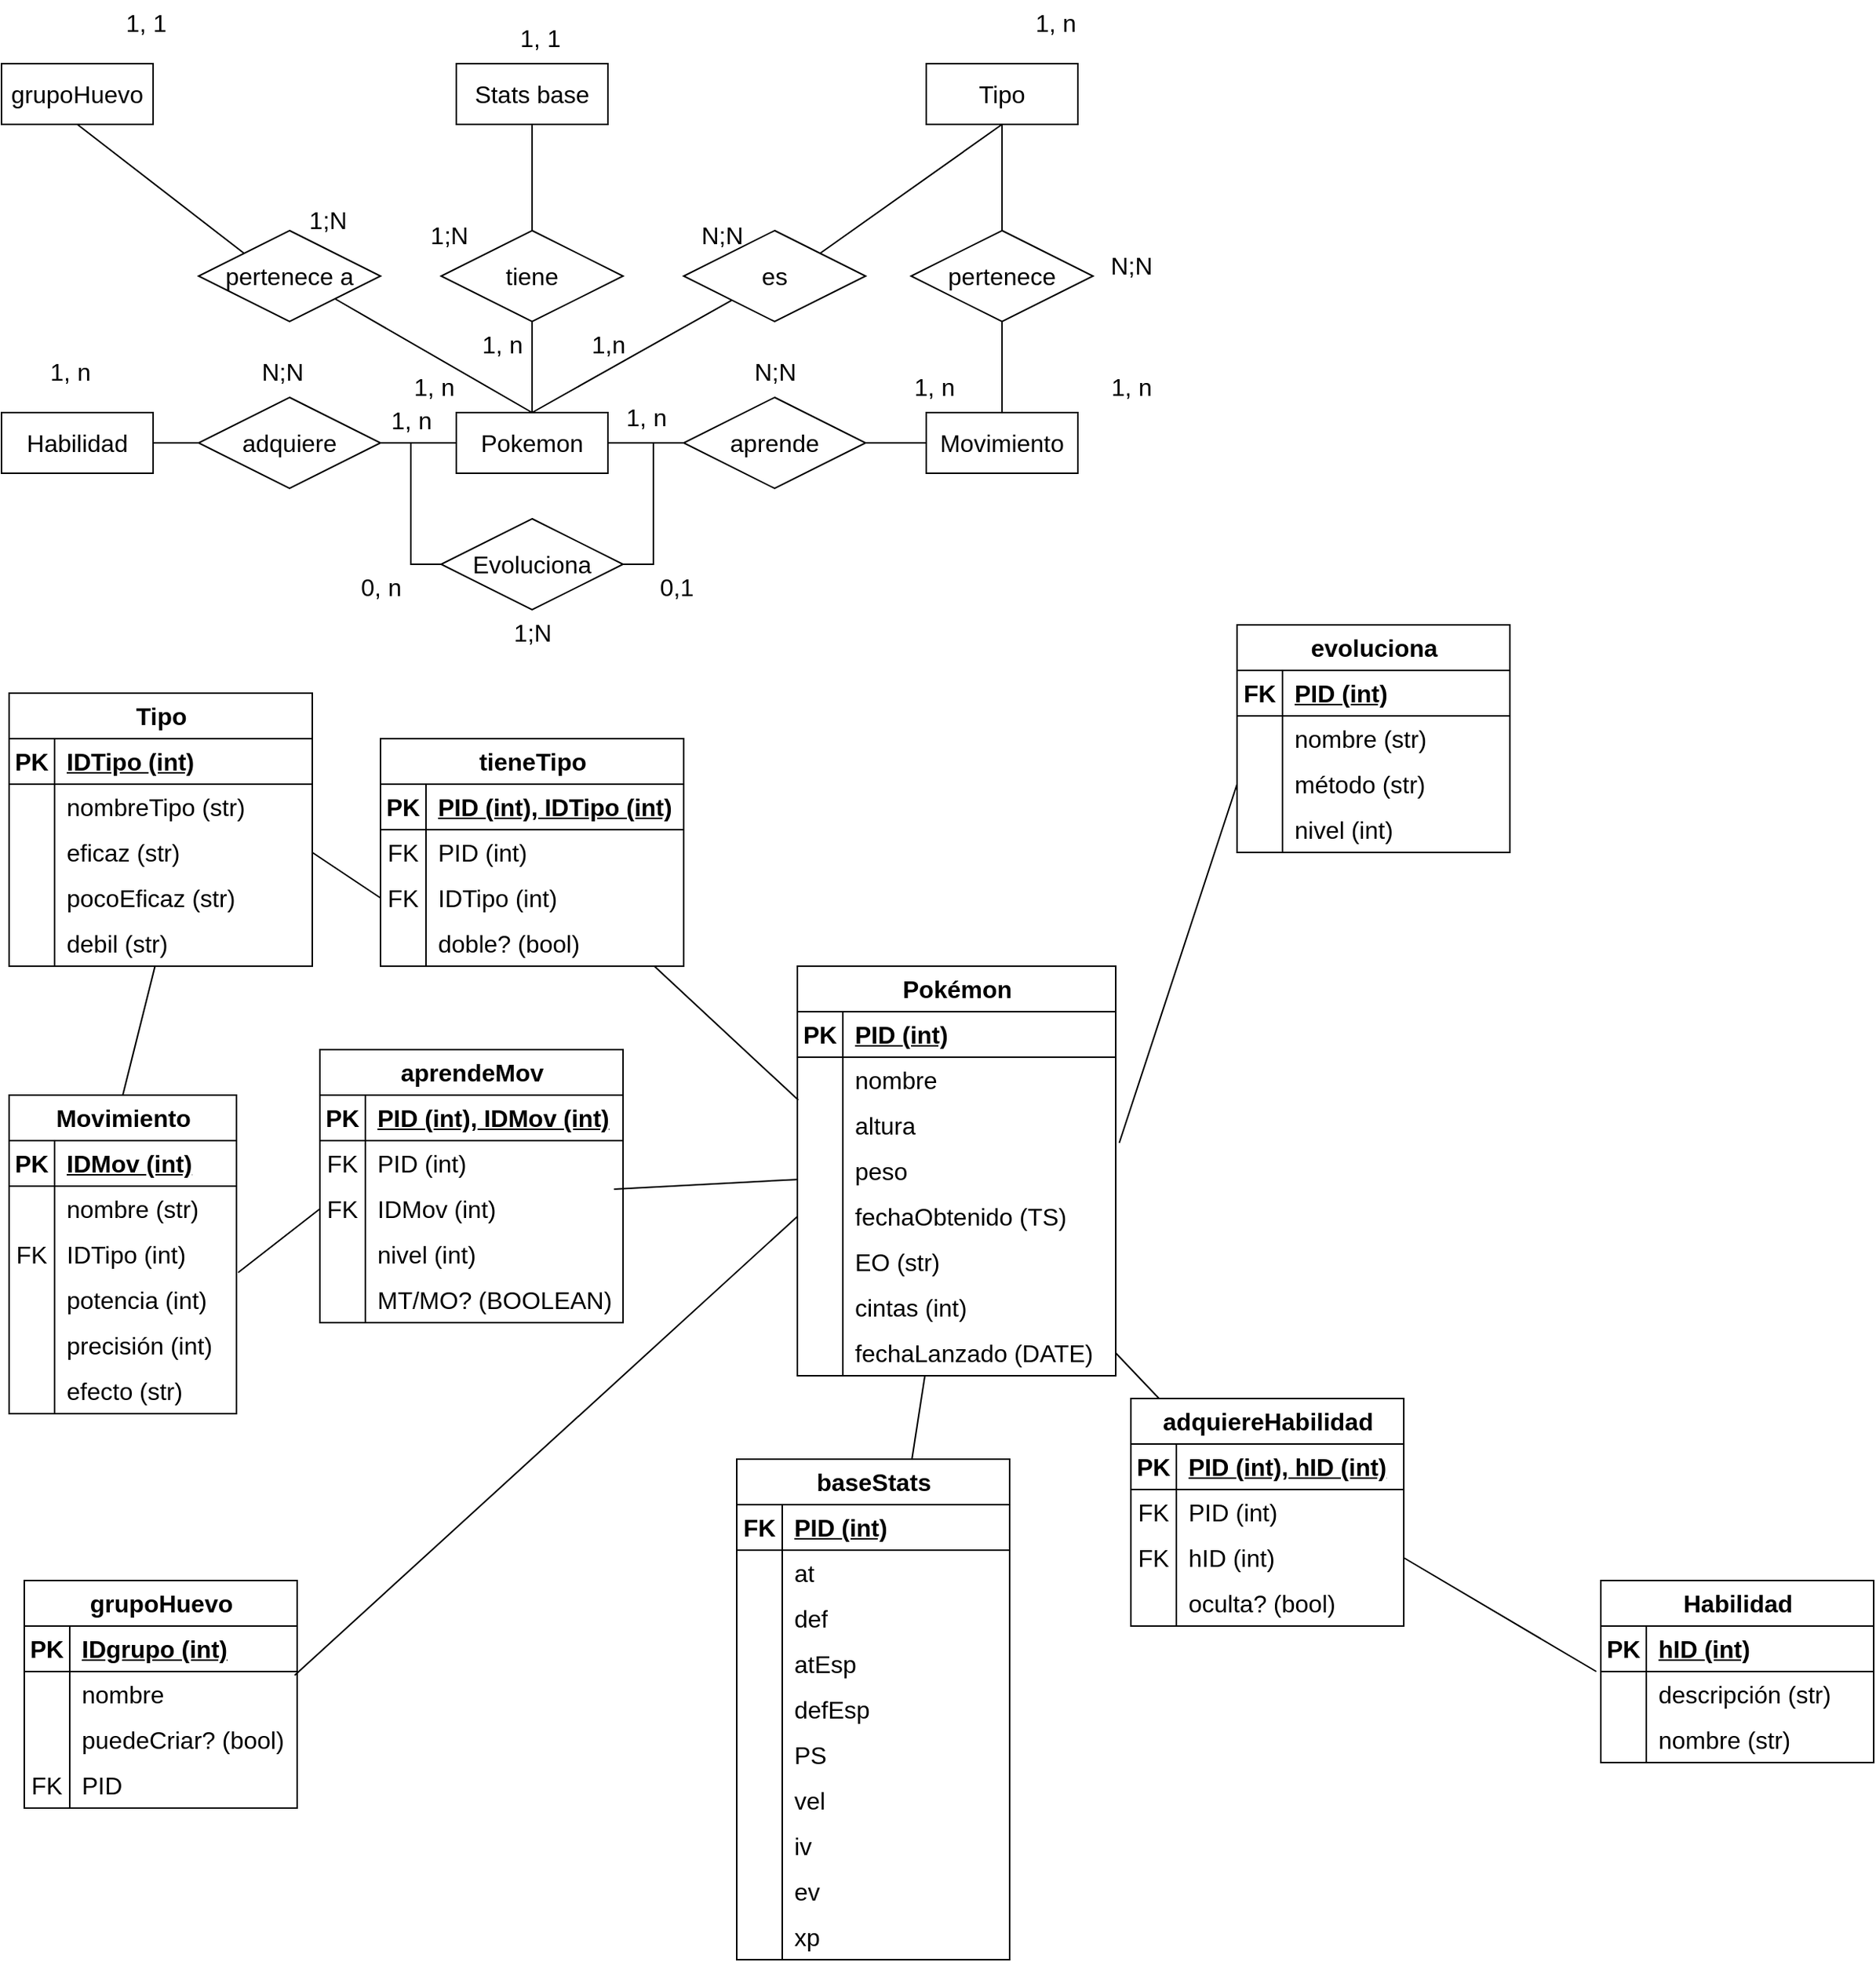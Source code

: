 <mxfile version="23.0.2" type="device" pages="2">
  <diagram id="R2lEEEUBdFMjLlhIrx00" name="Page-1">
    <mxGraphModel dx="1687" dy="2152" grid="1" gridSize="10" guides="1" tooltips="1" connect="1" arrows="1" fold="1" page="1" pageScale="1" pageWidth="850" pageHeight="1100" math="0" shadow="0" extFonts="Permanent Marker^https://fonts.googleapis.com/css?family=Permanent+Marker">
      <root>
        <mxCell id="0" />
        <mxCell id="1" parent="0" />
        <mxCell id="tdsxpR7g4-Lvdvggdu1_-16" style="edgeStyle=none;curved=1;rounded=0;orthogonalLoop=1;jettySize=auto;html=1;exitX=0.5;exitY=0;exitDx=0;exitDy=0;fontSize=12;startSize=8;endSize=8;endArrow=none;endFill=0;" parent="1" source="tdsxpR7g4-Lvdvggdu1_-1" target="tdsxpR7g4-Lvdvggdu1_-12" edge="1">
          <mxGeometry relative="1" as="geometry" />
        </mxCell>
        <mxCell id="tdsxpR7g4-Lvdvggdu1_-25" style="edgeStyle=none;curved=1;rounded=0;orthogonalLoop=1;jettySize=auto;html=1;exitX=0.5;exitY=0;exitDx=0;exitDy=0;entryX=0.5;entryY=1;entryDx=0;entryDy=0;fontSize=12;startSize=8;endSize=8;endArrow=none;endFill=0;" parent="1" source="tdsxpR7g4-Lvdvggdu1_-1" target="tdsxpR7g4-Lvdvggdu1_-24" edge="1">
          <mxGeometry relative="1" as="geometry" />
        </mxCell>
        <mxCell id="tdsxpR7g4-Lvdvggdu1_-35" style="edgeStyle=orthogonalEdgeStyle;shape=connector;rounded=0;orthogonalLoop=1;jettySize=auto;html=1;exitX=1;exitY=0.5;exitDx=0;exitDy=0;entryX=1;entryY=0.5;entryDx=0;entryDy=0;labelBackgroundColor=default;strokeColor=default;align=center;verticalAlign=middle;fontFamily=Helvetica;fontSize=12;fontColor=default;endArrow=none;endFill=0;startSize=8;endSize=8;" parent="1" source="tdsxpR7g4-Lvdvggdu1_-1" target="tdsxpR7g4-Lvdvggdu1_-9" edge="1">
          <mxGeometry relative="1" as="geometry" />
        </mxCell>
        <mxCell id="tdsxpR7g4-Lvdvggdu1_-1" value="Pokemon" style="whiteSpace=wrap;html=1;align=center;fontSize=16;" parent="1" vertex="1">
          <mxGeometry x="305" y="130" width="100" height="40" as="geometry" />
        </mxCell>
        <mxCell id="tdsxpR7g4-Lvdvggdu1_-14" style="edgeStyle=none;curved=1;rounded=0;orthogonalLoop=1;jettySize=auto;html=1;exitX=1;exitY=0.5;exitDx=0;exitDy=0;fontSize=12;startSize=8;endSize=8;endArrow=none;endFill=0;" parent="1" source="tdsxpR7g4-Lvdvggdu1_-2" target="tdsxpR7g4-Lvdvggdu1_-6" edge="1">
          <mxGeometry relative="1" as="geometry" />
        </mxCell>
        <mxCell id="tdsxpR7g4-Lvdvggdu1_-15" style="edgeStyle=none;curved=1;rounded=0;orthogonalLoop=1;jettySize=auto;html=1;exitX=0;exitY=0.5;exitDx=0;exitDy=0;fontSize=12;startSize=8;endSize=8;endArrow=none;endFill=0;" parent="1" source="tdsxpR7g4-Lvdvggdu1_-2" target="tdsxpR7g4-Lvdvggdu1_-1" edge="1">
          <mxGeometry relative="1" as="geometry" />
        </mxCell>
        <mxCell id="tdsxpR7g4-Lvdvggdu1_-2" value="aprende" style="shape=rhombus;perimeter=rhombusPerimeter;whiteSpace=wrap;html=1;align=center;fontSize=16;" parent="1" vertex="1">
          <mxGeometry x="455" y="120" width="120" height="60" as="geometry" />
        </mxCell>
        <mxCell id="tdsxpR7g4-Lvdvggdu1_-3" value="Tipo" style="whiteSpace=wrap;html=1;align=center;fontSize=16;" parent="1" vertex="1">
          <mxGeometry x="615" y="-100" width="100" height="40" as="geometry" />
        </mxCell>
        <mxCell id="tdsxpR7g4-Lvdvggdu1_-4" value="grupoHuevo" style="whiteSpace=wrap;html=1;align=center;fontSize=16;" parent="1" vertex="1">
          <mxGeometry x="5" y="-100" width="100" height="40" as="geometry" />
        </mxCell>
        <mxCell id="tdsxpR7g4-Lvdvggdu1_-28" style="edgeStyle=none;curved=1;rounded=0;orthogonalLoop=1;jettySize=auto;html=1;exitX=1;exitY=0.5;exitDx=0;exitDy=0;entryX=0;entryY=0.5;entryDx=0;entryDy=0;fontSize=12;startSize=8;endSize=8;endArrow=none;endFill=0;" parent="1" source="tdsxpR7g4-Lvdvggdu1_-5" target="tdsxpR7g4-Lvdvggdu1_-27" edge="1">
          <mxGeometry relative="1" as="geometry" />
        </mxCell>
        <mxCell id="tdsxpR7g4-Lvdvggdu1_-5" value="Habilidad" style="whiteSpace=wrap;html=1;align=center;fontSize=16;" parent="1" vertex="1">
          <mxGeometry x="5" y="130" width="100" height="40" as="geometry" />
        </mxCell>
        <mxCell id="tdsxpR7g4-Lvdvggdu1_-13" style="edgeStyle=none;curved=1;rounded=0;orthogonalLoop=1;jettySize=auto;html=1;fontSize=12;startSize=8;endSize=8;endArrow=none;endFill=0;" parent="1" source="tdsxpR7g4-Lvdvggdu1_-6" edge="1">
          <mxGeometry relative="1" as="geometry">
            <mxPoint x="665" y="70" as="targetPoint" />
          </mxGeometry>
        </mxCell>
        <mxCell id="tdsxpR7g4-Lvdvggdu1_-6" value="Movimiento" style="whiteSpace=wrap;html=1;align=center;fontSize=16;" parent="1" vertex="1">
          <mxGeometry x="615" y="130" width="100" height="40" as="geometry" />
        </mxCell>
        <mxCell id="tdsxpR7g4-Lvdvggdu1_-26" style="edgeStyle=none;curved=1;rounded=0;orthogonalLoop=1;jettySize=auto;html=1;fontSize=12;startSize=8;endSize=8;endArrow=none;endFill=0;" parent="1" source="tdsxpR7g4-Lvdvggdu1_-7" target="tdsxpR7g4-Lvdvggdu1_-24" edge="1">
          <mxGeometry relative="1" as="geometry" />
        </mxCell>
        <mxCell id="tdsxpR7g4-Lvdvggdu1_-7" value="Stats base" style="whiteSpace=wrap;html=1;align=center;fontSize=16;" parent="1" vertex="1">
          <mxGeometry x="305" y="-100" width="100" height="40" as="geometry" />
        </mxCell>
        <mxCell id="tdsxpR7g4-Lvdvggdu1_-36" style="edgeStyle=orthogonalEdgeStyle;shape=connector;rounded=0;orthogonalLoop=1;jettySize=auto;html=1;exitX=0;exitY=0.5;exitDx=0;exitDy=0;entryX=0;entryY=0.5;entryDx=0;entryDy=0;labelBackgroundColor=default;strokeColor=default;align=center;verticalAlign=middle;fontFamily=Helvetica;fontSize=12;fontColor=default;endArrow=none;endFill=0;startSize=8;endSize=8;" parent="1" source="tdsxpR7g4-Lvdvggdu1_-9" target="tdsxpR7g4-Lvdvggdu1_-1" edge="1">
          <mxGeometry relative="1" as="geometry" />
        </mxCell>
        <mxCell id="tdsxpR7g4-Lvdvggdu1_-9" value="Evoluciona" style="shape=rhombus;perimeter=rhombusPerimeter;whiteSpace=wrap;html=1;align=center;fontSize=16;" parent="1" vertex="1">
          <mxGeometry x="295" y="200" width="120" height="60" as="geometry" />
        </mxCell>
        <mxCell id="tdsxpR7g4-Lvdvggdu1_-20" style="edgeStyle=none;curved=1;rounded=0;orthogonalLoop=1;jettySize=auto;html=1;exitX=0.5;exitY=0;exitDx=0;exitDy=0;fontSize=12;startSize=8;endSize=8;endArrow=none;endFill=0;" parent="1" target="tdsxpR7g4-Lvdvggdu1_-3" edge="1">
          <mxGeometry relative="1" as="geometry">
            <mxPoint x="665" y="10" as="sourcePoint" />
          </mxGeometry>
        </mxCell>
        <mxCell id="tdsxpR7g4-Lvdvggdu1_-11" value="pertenece" style="shape=rhombus;perimeter=rhombusPerimeter;whiteSpace=wrap;html=1;align=center;fontSize=16;" parent="1" vertex="1">
          <mxGeometry x="605" y="10" width="120" height="60" as="geometry" />
        </mxCell>
        <mxCell id="tdsxpR7g4-Lvdvggdu1_-33" style="edgeStyle=none;curved=1;rounded=0;orthogonalLoop=1;jettySize=auto;html=1;exitX=1;exitY=0;exitDx=0;exitDy=0;entryX=0.5;entryY=1;entryDx=0;entryDy=0;fontSize=12;startSize=8;endSize=8;endArrow=none;endFill=0;" parent="1" source="tdsxpR7g4-Lvdvggdu1_-12" target="tdsxpR7g4-Lvdvggdu1_-3" edge="1">
          <mxGeometry relative="1" as="geometry" />
        </mxCell>
        <mxCell id="tdsxpR7g4-Lvdvggdu1_-12" value="es" style="shape=rhombus;perimeter=rhombusPerimeter;whiteSpace=wrap;html=1;align=center;fontSize=16;" parent="1" vertex="1">
          <mxGeometry x="455" y="10" width="120" height="60" as="geometry" />
        </mxCell>
        <mxCell id="tdsxpR7g4-Lvdvggdu1_-24" value="tiene" style="shape=rhombus;perimeter=rhombusPerimeter;whiteSpace=wrap;html=1;align=center;fontSize=16;" parent="1" vertex="1">
          <mxGeometry x="295" y="10" width="120" height="60" as="geometry" />
        </mxCell>
        <mxCell id="tdsxpR7g4-Lvdvggdu1_-29" style="edgeStyle=none;curved=1;rounded=0;orthogonalLoop=1;jettySize=auto;html=1;exitX=1;exitY=0.5;exitDx=0;exitDy=0;entryX=0;entryY=0.5;entryDx=0;entryDy=0;fontSize=12;startSize=8;endSize=8;endArrow=none;endFill=0;" parent="1" source="tdsxpR7g4-Lvdvggdu1_-27" target="tdsxpR7g4-Lvdvggdu1_-1" edge="1">
          <mxGeometry relative="1" as="geometry" />
        </mxCell>
        <mxCell id="tdsxpR7g4-Lvdvggdu1_-27" value="adquiere" style="shape=rhombus;perimeter=rhombusPerimeter;whiteSpace=wrap;html=1;align=center;fontSize=16;" parent="1" vertex="1">
          <mxGeometry x="135" y="120" width="120" height="60" as="geometry" />
        </mxCell>
        <mxCell id="tdsxpR7g4-Lvdvggdu1_-31" style="edgeStyle=none;curved=1;rounded=0;orthogonalLoop=1;jettySize=auto;html=1;exitX=0;exitY=0;exitDx=0;exitDy=0;entryX=0.5;entryY=1;entryDx=0;entryDy=0;fontSize=12;startSize=8;endSize=8;endArrow=none;endFill=0;" parent="1" source="tdsxpR7g4-Lvdvggdu1_-30" target="tdsxpR7g4-Lvdvggdu1_-4" edge="1">
          <mxGeometry relative="1" as="geometry" />
        </mxCell>
        <mxCell id="tdsxpR7g4-Lvdvggdu1_-32" style="edgeStyle=none;curved=1;rounded=0;orthogonalLoop=1;jettySize=auto;html=1;exitX=1;exitY=1;exitDx=0;exitDy=0;entryX=0.5;entryY=0;entryDx=0;entryDy=0;fontSize=12;startSize=8;endSize=8;endArrow=none;endFill=0;" parent="1" source="tdsxpR7g4-Lvdvggdu1_-30" target="tdsxpR7g4-Lvdvggdu1_-1" edge="1">
          <mxGeometry relative="1" as="geometry" />
        </mxCell>
        <mxCell id="tdsxpR7g4-Lvdvggdu1_-30" value="pertenece a" style="shape=rhombus;perimeter=rhombusPerimeter;whiteSpace=wrap;html=1;align=center;fontSize=16;" parent="1" vertex="1">
          <mxGeometry x="135" y="10" width="120" height="60" as="geometry" />
        </mxCell>
        <mxCell id="C4rT-w2lgTpoISHS-FoR-3" style="edgeStyle=none;curved=1;rounded=0;orthogonalLoop=1;jettySize=auto;html=1;fontSize=12;startSize=8;endSize=8;endArrow=none;endFill=0;" parent="1" source="rr6PRLMJspBUWssc9qHr-1" target="rr6PRLMJspBUWssc9qHr-103" edge="1">
          <mxGeometry relative="1" as="geometry" />
        </mxCell>
        <mxCell id="rr6PRLMJspBUWssc9qHr-1" value="Pokémon" style="shape=table;startSize=30;container=1;collapsible=1;childLayout=tableLayout;fixedRows=1;rowLines=0;fontStyle=1;align=center;resizeLast=1;html=1;fontSize=16;" parent="1" vertex="1">
          <mxGeometry x="530" y="495" width="210" height="270" as="geometry" />
        </mxCell>
        <mxCell id="rr6PRLMJspBUWssc9qHr-2" value="" style="shape=tableRow;horizontal=0;startSize=0;swimlaneHead=0;swimlaneBody=0;fillColor=none;collapsible=0;dropTarget=0;points=[[0,0.5],[1,0.5]];portConstraint=eastwest;top=0;left=0;right=0;bottom=1;fontSize=16;" parent="rr6PRLMJspBUWssc9qHr-1" vertex="1">
          <mxGeometry y="30" width="210" height="30" as="geometry" />
        </mxCell>
        <mxCell id="rr6PRLMJspBUWssc9qHr-3" value="PK" style="shape=partialRectangle;connectable=0;fillColor=none;top=0;left=0;bottom=0;right=0;fontStyle=1;overflow=hidden;whiteSpace=wrap;html=1;fontSize=16;" parent="rr6PRLMJspBUWssc9qHr-2" vertex="1">
          <mxGeometry width="30" height="30" as="geometry">
            <mxRectangle width="30" height="30" as="alternateBounds" />
          </mxGeometry>
        </mxCell>
        <mxCell id="rr6PRLMJspBUWssc9qHr-4" value="PID (int)" style="shape=partialRectangle;connectable=0;fillColor=none;top=0;left=0;bottom=0;right=0;align=left;spacingLeft=6;fontStyle=5;overflow=hidden;whiteSpace=wrap;html=1;fontSize=16;" parent="rr6PRLMJspBUWssc9qHr-2" vertex="1">
          <mxGeometry x="30" width="180" height="30" as="geometry">
            <mxRectangle width="180" height="30" as="alternateBounds" />
          </mxGeometry>
        </mxCell>
        <mxCell id="rr6PRLMJspBUWssc9qHr-5" value="" style="shape=tableRow;horizontal=0;startSize=0;swimlaneHead=0;swimlaneBody=0;fillColor=none;collapsible=0;dropTarget=0;points=[[0,0.5],[1,0.5]];portConstraint=eastwest;top=0;left=0;right=0;bottom=0;fontSize=16;" parent="rr6PRLMJspBUWssc9qHr-1" vertex="1">
          <mxGeometry y="60" width="210" height="30" as="geometry" />
        </mxCell>
        <mxCell id="rr6PRLMJspBUWssc9qHr-6" value="" style="shape=partialRectangle;connectable=0;fillColor=none;top=0;left=0;bottom=0;right=0;editable=1;overflow=hidden;whiteSpace=wrap;html=1;fontSize=16;" parent="rr6PRLMJspBUWssc9qHr-5" vertex="1">
          <mxGeometry width="30" height="30" as="geometry">
            <mxRectangle width="30" height="30" as="alternateBounds" />
          </mxGeometry>
        </mxCell>
        <mxCell id="rr6PRLMJspBUWssc9qHr-7" value="nombre" style="shape=partialRectangle;connectable=0;fillColor=none;top=0;left=0;bottom=0;right=0;align=left;spacingLeft=6;overflow=hidden;whiteSpace=wrap;html=1;fontSize=16;" parent="rr6PRLMJspBUWssc9qHr-5" vertex="1">
          <mxGeometry x="30" width="180" height="30" as="geometry">
            <mxRectangle width="180" height="30" as="alternateBounds" />
          </mxGeometry>
        </mxCell>
        <mxCell id="rr6PRLMJspBUWssc9qHr-8" value="" style="shape=tableRow;horizontal=0;startSize=0;swimlaneHead=0;swimlaneBody=0;fillColor=none;collapsible=0;dropTarget=0;points=[[0,0.5],[1,0.5]];portConstraint=eastwest;top=0;left=0;right=0;bottom=0;fontSize=16;" parent="rr6PRLMJspBUWssc9qHr-1" vertex="1">
          <mxGeometry y="90" width="210" height="30" as="geometry" />
        </mxCell>
        <mxCell id="rr6PRLMJspBUWssc9qHr-9" value="" style="shape=partialRectangle;connectable=0;fillColor=none;top=0;left=0;bottom=0;right=0;editable=1;overflow=hidden;whiteSpace=wrap;html=1;fontSize=16;" parent="rr6PRLMJspBUWssc9qHr-8" vertex="1">
          <mxGeometry width="30" height="30" as="geometry">
            <mxRectangle width="30" height="30" as="alternateBounds" />
          </mxGeometry>
        </mxCell>
        <mxCell id="rr6PRLMJspBUWssc9qHr-10" value="altura" style="shape=partialRectangle;connectable=0;fillColor=none;top=0;left=0;bottom=0;right=0;align=left;spacingLeft=6;overflow=hidden;whiteSpace=wrap;html=1;fontSize=16;" parent="rr6PRLMJspBUWssc9qHr-8" vertex="1">
          <mxGeometry x="30" width="180" height="30" as="geometry">
            <mxRectangle width="180" height="30" as="alternateBounds" />
          </mxGeometry>
        </mxCell>
        <mxCell id="rr6PRLMJspBUWssc9qHr-11" value="" style="shape=tableRow;horizontal=0;startSize=0;swimlaneHead=0;swimlaneBody=0;fillColor=none;collapsible=0;dropTarget=0;points=[[0,0.5],[1,0.5]];portConstraint=eastwest;top=0;left=0;right=0;bottom=0;fontSize=16;" parent="rr6PRLMJspBUWssc9qHr-1" vertex="1">
          <mxGeometry y="120" width="210" height="30" as="geometry" />
        </mxCell>
        <mxCell id="rr6PRLMJspBUWssc9qHr-12" value="" style="shape=partialRectangle;connectable=0;fillColor=none;top=0;left=0;bottom=0;right=0;editable=1;overflow=hidden;whiteSpace=wrap;html=1;fontSize=16;" parent="rr6PRLMJspBUWssc9qHr-11" vertex="1">
          <mxGeometry width="30" height="30" as="geometry">
            <mxRectangle width="30" height="30" as="alternateBounds" />
          </mxGeometry>
        </mxCell>
        <mxCell id="rr6PRLMJspBUWssc9qHr-13" value="peso" style="shape=partialRectangle;connectable=0;fillColor=none;top=0;left=0;bottom=0;right=0;align=left;spacingLeft=6;overflow=hidden;whiteSpace=wrap;html=1;fontSize=16;" parent="rr6PRLMJspBUWssc9qHr-11" vertex="1">
          <mxGeometry x="30" width="180" height="30" as="geometry">
            <mxRectangle width="180" height="30" as="alternateBounds" />
          </mxGeometry>
        </mxCell>
        <mxCell id="rr6PRLMJspBUWssc9qHr-154" value="" style="shape=tableRow;horizontal=0;startSize=0;swimlaneHead=0;swimlaneBody=0;fillColor=none;collapsible=0;dropTarget=0;points=[[0,0.5],[1,0.5]];portConstraint=eastwest;top=0;left=0;right=0;bottom=0;fontSize=16;" parent="rr6PRLMJspBUWssc9qHr-1" vertex="1">
          <mxGeometry y="150" width="210" height="30" as="geometry" />
        </mxCell>
        <mxCell id="rr6PRLMJspBUWssc9qHr-155" value="" style="shape=partialRectangle;connectable=0;fillColor=none;top=0;left=0;bottom=0;right=0;editable=1;overflow=hidden;whiteSpace=wrap;html=1;fontSize=16;" parent="rr6PRLMJspBUWssc9qHr-154" vertex="1">
          <mxGeometry width="30" height="30" as="geometry">
            <mxRectangle width="30" height="30" as="alternateBounds" />
          </mxGeometry>
        </mxCell>
        <mxCell id="rr6PRLMJspBUWssc9qHr-156" value="fechaObtenido (TS)" style="shape=partialRectangle;connectable=0;fillColor=none;top=0;left=0;bottom=0;right=0;align=left;spacingLeft=6;overflow=hidden;whiteSpace=wrap;html=1;fontSize=16;" parent="rr6PRLMJspBUWssc9qHr-154" vertex="1">
          <mxGeometry x="30" width="180" height="30" as="geometry">
            <mxRectangle width="180" height="30" as="alternateBounds" />
          </mxGeometry>
        </mxCell>
        <mxCell id="rr6PRLMJspBUWssc9qHr-157" value="" style="shape=tableRow;horizontal=0;startSize=0;swimlaneHead=0;swimlaneBody=0;fillColor=none;collapsible=0;dropTarget=0;points=[[0,0.5],[1,0.5]];portConstraint=eastwest;top=0;left=0;right=0;bottom=0;fontSize=16;" parent="rr6PRLMJspBUWssc9qHr-1" vertex="1">
          <mxGeometry y="180" width="210" height="30" as="geometry" />
        </mxCell>
        <mxCell id="rr6PRLMJspBUWssc9qHr-158" value="" style="shape=partialRectangle;connectable=0;fillColor=none;top=0;left=0;bottom=0;right=0;editable=1;overflow=hidden;whiteSpace=wrap;html=1;fontSize=16;" parent="rr6PRLMJspBUWssc9qHr-157" vertex="1">
          <mxGeometry width="30" height="30" as="geometry">
            <mxRectangle width="30" height="30" as="alternateBounds" />
          </mxGeometry>
        </mxCell>
        <mxCell id="rr6PRLMJspBUWssc9qHr-159" value="EO (str)" style="shape=partialRectangle;connectable=0;fillColor=none;top=0;left=0;bottom=0;right=0;align=left;spacingLeft=6;overflow=hidden;whiteSpace=wrap;html=1;fontSize=16;" parent="rr6PRLMJspBUWssc9qHr-157" vertex="1">
          <mxGeometry x="30" width="180" height="30" as="geometry">
            <mxRectangle width="180" height="30" as="alternateBounds" />
          </mxGeometry>
        </mxCell>
        <mxCell id="rr6PRLMJspBUWssc9qHr-160" value="" style="shape=tableRow;horizontal=0;startSize=0;swimlaneHead=0;swimlaneBody=0;fillColor=none;collapsible=0;dropTarget=0;points=[[0,0.5],[1,0.5]];portConstraint=eastwest;top=0;left=0;right=0;bottom=0;fontSize=16;" parent="rr6PRLMJspBUWssc9qHr-1" vertex="1">
          <mxGeometry y="210" width="210" height="30" as="geometry" />
        </mxCell>
        <mxCell id="rr6PRLMJspBUWssc9qHr-161" value="" style="shape=partialRectangle;connectable=0;fillColor=none;top=0;left=0;bottom=0;right=0;editable=1;overflow=hidden;whiteSpace=wrap;html=1;fontSize=16;" parent="rr6PRLMJspBUWssc9qHr-160" vertex="1">
          <mxGeometry width="30" height="30" as="geometry">
            <mxRectangle width="30" height="30" as="alternateBounds" />
          </mxGeometry>
        </mxCell>
        <mxCell id="rr6PRLMJspBUWssc9qHr-162" value="cintas (int)" style="shape=partialRectangle;connectable=0;fillColor=none;top=0;left=0;bottom=0;right=0;align=left;spacingLeft=6;overflow=hidden;whiteSpace=wrap;html=1;fontSize=16;" parent="rr6PRLMJspBUWssc9qHr-160" vertex="1">
          <mxGeometry x="30" width="180" height="30" as="geometry">
            <mxRectangle width="180" height="30" as="alternateBounds" />
          </mxGeometry>
        </mxCell>
        <mxCell id="rr6PRLMJspBUWssc9qHr-178" value="" style="shape=tableRow;horizontal=0;startSize=0;swimlaneHead=0;swimlaneBody=0;fillColor=none;collapsible=0;dropTarget=0;points=[[0,0.5],[1,0.5]];portConstraint=eastwest;top=0;left=0;right=0;bottom=0;fontSize=16;" parent="rr6PRLMJspBUWssc9qHr-1" vertex="1">
          <mxGeometry y="240" width="210" height="30" as="geometry" />
        </mxCell>
        <mxCell id="rr6PRLMJspBUWssc9qHr-179" value="" style="shape=partialRectangle;connectable=0;fillColor=none;top=0;left=0;bottom=0;right=0;editable=1;overflow=hidden;whiteSpace=wrap;html=1;fontSize=16;" parent="rr6PRLMJspBUWssc9qHr-178" vertex="1">
          <mxGeometry width="30" height="30" as="geometry">
            <mxRectangle width="30" height="30" as="alternateBounds" />
          </mxGeometry>
        </mxCell>
        <mxCell id="rr6PRLMJspBUWssc9qHr-180" value="fechaLanzado (DATE)" style="shape=partialRectangle;connectable=0;fillColor=none;top=0;left=0;bottom=0;right=0;align=left;spacingLeft=6;overflow=hidden;whiteSpace=wrap;html=1;fontSize=16;" parent="rr6PRLMJspBUWssc9qHr-178" vertex="1">
          <mxGeometry x="30" width="180" height="30" as="geometry">
            <mxRectangle width="180" height="30" as="alternateBounds" />
          </mxGeometry>
        </mxCell>
        <mxCell id="rr6PRLMJspBUWssc9qHr-14" value="tieneTipo" style="shape=table;startSize=30;container=1;collapsible=1;childLayout=tableLayout;fixedRows=1;rowLines=0;fontStyle=1;align=center;resizeLast=1;html=1;fontSize=16;" parent="1" vertex="1">
          <mxGeometry x="255" y="345" width="200" height="150" as="geometry" />
        </mxCell>
        <mxCell id="rr6PRLMJspBUWssc9qHr-15" value="" style="shape=tableRow;horizontal=0;startSize=0;swimlaneHead=0;swimlaneBody=0;fillColor=none;collapsible=0;dropTarget=0;points=[[0,0.5],[1,0.5]];portConstraint=eastwest;top=0;left=0;right=0;bottom=1;fontSize=16;" parent="rr6PRLMJspBUWssc9qHr-14" vertex="1">
          <mxGeometry y="30" width="200" height="30" as="geometry" />
        </mxCell>
        <mxCell id="rr6PRLMJspBUWssc9qHr-16" value="PK" style="shape=partialRectangle;connectable=0;fillColor=none;top=0;left=0;bottom=0;right=0;fontStyle=1;overflow=hidden;whiteSpace=wrap;html=1;fontSize=16;" parent="rr6PRLMJspBUWssc9qHr-15" vertex="1">
          <mxGeometry width="30" height="30" as="geometry">
            <mxRectangle width="30" height="30" as="alternateBounds" />
          </mxGeometry>
        </mxCell>
        <mxCell id="rr6PRLMJspBUWssc9qHr-17" value="PID (int), IDTipo (int)" style="shape=partialRectangle;connectable=0;fillColor=none;top=0;left=0;bottom=0;right=0;align=left;spacingLeft=6;fontStyle=5;overflow=hidden;whiteSpace=wrap;html=1;fontSize=16;" parent="rr6PRLMJspBUWssc9qHr-15" vertex="1">
          <mxGeometry x="30" width="170" height="30" as="geometry">
            <mxRectangle width="170" height="30" as="alternateBounds" />
          </mxGeometry>
        </mxCell>
        <mxCell id="rr6PRLMJspBUWssc9qHr-18" value="" style="shape=tableRow;horizontal=0;startSize=0;swimlaneHead=0;swimlaneBody=0;fillColor=none;collapsible=0;dropTarget=0;points=[[0,0.5],[1,0.5]];portConstraint=eastwest;top=0;left=0;right=0;bottom=0;fontSize=16;" parent="rr6PRLMJspBUWssc9qHr-14" vertex="1">
          <mxGeometry y="60" width="200" height="30" as="geometry" />
        </mxCell>
        <mxCell id="rr6PRLMJspBUWssc9qHr-19" value="FK" style="shape=partialRectangle;connectable=0;fillColor=none;top=0;left=0;bottom=0;right=0;editable=1;overflow=hidden;whiteSpace=wrap;html=1;fontSize=16;" parent="rr6PRLMJspBUWssc9qHr-18" vertex="1">
          <mxGeometry width="30" height="30" as="geometry">
            <mxRectangle width="30" height="30" as="alternateBounds" />
          </mxGeometry>
        </mxCell>
        <mxCell id="rr6PRLMJspBUWssc9qHr-20" value="PID (int)" style="shape=partialRectangle;connectable=0;fillColor=none;top=0;left=0;bottom=0;right=0;align=left;spacingLeft=6;overflow=hidden;whiteSpace=wrap;html=1;fontSize=16;" parent="rr6PRLMJspBUWssc9qHr-18" vertex="1">
          <mxGeometry x="30" width="170" height="30" as="geometry">
            <mxRectangle width="170" height="30" as="alternateBounds" />
          </mxGeometry>
        </mxCell>
        <mxCell id="rr6PRLMJspBUWssc9qHr-21" value="" style="shape=tableRow;horizontal=0;startSize=0;swimlaneHead=0;swimlaneBody=0;fillColor=none;collapsible=0;dropTarget=0;points=[[0,0.5],[1,0.5]];portConstraint=eastwest;top=0;left=0;right=0;bottom=0;fontSize=16;" parent="rr6PRLMJspBUWssc9qHr-14" vertex="1">
          <mxGeometry y="90" width="200" height="30" as="geometry" />
        </mxCell>
        <mxCell id="rr6PRLMJspBUWssc9qHr-22" value="FK" style="shape=partialRectangle;connectable=0;fillColor=none;top=0;left=0;bottom=0;right=0;editable=1;overflow=hidden;whiteSpace=wrap;html=1;fontSize=16;" parent="rr6PRLMJspBUWssc9qHr-21" vertex="1">
          <mxGeometry width="30" height="30" as="geometry">
            <mxRectangle width="30" height="30" as="alternateBounds" />
          </mxGeometry>
        </mxCell>
        <mxCell id="rr6PRLMJspBUWssc9qHr-23" value="IDTipo (int)" style="shape=partialRectangle;connectable=0;fillColor=none;top=0;left=0;bottom=0;right=0;align=left;spacingLeft=6;overflow=hidden;whiteSpace=wrap;html=1;fontSize=16;" parent="rr6PRLMJspBUWssc9qHr-21" vertex="1">
          <mxGeometry x="30" width="170" height="30" as="geometry">
            <mxRectangle width="170" height="30" as="alternateBounds" />
          </mxGeometry>
        </mxCell>
        <mxCell id="rr6PRLMJspBUWssc9qHr-24" value="" style="shape=tableRow;horizontal=0;startSize=0;swimlaneHead=0;swimlaneBody=0;fillColor=none;collapsible=0;dropTarget=0;points=[[0,0.5],[1,0.5]];portConstraint=eastwest;top=0;left=0;right=0;bottom=0;fontSize=16;" parent="rr6PRLMJspBUWssc9qHr-14" vertex="1">
          <mxGeometry y="120" width="200" height="30" as="geometry" />
        </mxCell>
        <mxCell id="rr6PRLMJspBUWssc9qHr-25" value="" style="shape=partialRectangle;connectable=0;fillColor=none;top=0;left=0;bottom=0;right=0;editable=1;overflow=hidden;whiteSpace=wrap;html=1;fontSize=16;" parent="rr6PRLMJspBUWssc9qHr-24" vertex="1">
          <mxGeometry width="30" height="30" as="geometry">
            <mxRectangle width="30" height="30" as="alternateBounds" />
          </mxGeometry>
        </mxCell>
        <mxCell id="rr6PRLMJspBUWssc9qHr-26" value="doble? (bool)" style="shape=partialRectangle;connectable=0;fillColor=none;top=0;left=0;bottom=0;right=0;align=left;spacingLeft=6;overflow=hidden;whiteSpace=wrap;html=1;fontSize=16;" parent="rr6PRLMJspBUWssc9qHr-24" vertex="1">
          <mxGeometry x="30" width="170" height="30" as="geometry">
            <mxRectangle width="170" height="30" as="alternateBounds" />
          </mxGeometry>
        </mxCell>
        <mxCell id="rr6PRLMJspBUWssc9qHr-27" value="Tipo" style="shape=table;startSize=30;container=1;collapsible=1;childLayout=tableLayout;fixedRows=1;rowLines=0;fontStyle=1;align=center;resizeLast=1;html=1;fontSize=16;" parent="1" vertex="1">
          <mxGeometry x="10" y="315" width="200" height="180" as="geometry" />
        </mxCell>
        <mxCell id="rr6PRLMJspBUWssc9qHr-28" value="" style="shape=tableRow;horizontal=0;startSize=0;swimlaneHead=0;swimlaneBody=0;fillColor=none;collapsible=0;dropTarget=0;points=[[0,0.5],[1,0.5]];portConstraint=eastwest;top=0;left=0;right=0;bottom=1;fontSize=16;" parent="rr6PRLMJspBUWssc9qHr-27" vertex="1">
          <mxGeometry y="30" width="200" height="30" as="geometry" />
        </mxCell>
        <mxCell id="rr6PRLMJspBUWssc9qHr-29" value="PK" style="shape=partialRectangle;connectable=0;fillColor=none;top=0;left=0;bottom=0;right=0;fontStyle=1;overflow=hidden;whiteSpace=wrap;html=1;fontSize=16;" parent="rr6PRLMJspBUWssc9qHr-28" vertex="1">
          <mxGeometry width="30" height="30" as="geometry">
            <mxRectangle width="30" height="30" as="alternateBounds" />
          </mxGeometry>
        </mxCell>
        <mxCell id="rr6PRLMJspBUWssc9qHr-30" value="IDTipo (int)" style="shape=partialRectangle;connectable=0;fillColor=none;top=0;left=0;bottom=0;right=0;align=left;spacingLeft=6;fontStyle=5;overflow=hidden;whiteSpace=wrap;html=1;fontSize=16;" parent="rr6PRLMJspBUWssc9qHr-28" vertex="1">
          <mxGeometry x="30" width="170" height="30" as="geometry">
            <mxRectangle width="170" height="30" as="alternateBounds" />
          </mxGeometry>
        </mxCell>
        <mxCell id="rr6PRLMJspBUWssc9qHr-31" value="" style="shape=tableRow;horizontal=0;startSize=0;swimlaneHead=0;swimlaneBody=0;fillColor=none;collapsible=0;dropTarget=0;points=[[0,0.5],[1,0.5]];portConstraint=eastwest;top=0;left=0;right=0;bottom=0;fontSize=16;" parent="rr6PRLMJspBUWssc9qHr-27" vertex="1">
          <mxGeometry y="60" width="200" height="30" as="geometry" />
        </mxCell>
        <mxCell id="rr6PRLMJspBUWssc9qHr-32" value="" style="shape=partialRectangle;connectable=0;fillColor=none;top=0;left=0;bottom=0;right=0;editable=1;overflow=hidden;whiteSpace=wrap;html=1;fontSize=16;" parent="rr6PRLMJspBUWssc9qHr-31" vertex="1">
          <mxGeometry width="30" height="30" as="geometry">
            <mxRectangle width="30" height="30" as="alternateBounds" />
          </mxGeometry>
        </mxCell>
        <mxCell id="rr6PRLMJspBUWssc9qHr-33" value="nombreTipo (str)" style="shape=partialRectangle;connectable=0;fillColor=none;top=0;left=0;bottom=0;right=0;align=left;spacingLeft=6;overflow=hidden;whiteSpace=wrap;html=1;fontSize=16;" parent="rr6PRLMJspBUWssc9qHr-31" vertex="1">
          <mxGeometry x="30" width="170" height="30" as="geometry">
            <mxRectangle width="170" height="30" as="alternateBounds" />
          </mxGeometry>
        </mxCell>
        <mxCell id="rr6PRLMJspBUWssc9qHr-169" value="" style="shape=tableRow;horizontal=0;startSize=0;swimlaneHead=0;swimlaneBody=0;fillColor=none;collapsible=0;dropTarget=0;points=[[0,0.5],[1,0.5]];portConstraint=eastwest;top=0;left=0;right=0;bottom=0;fontSize=16;" parent="rr6PRLMJspBUWssc9qHr-27" vertex="1">
          <mxGeometry y="90" width="200" height="30" as="geometry" />
        </mxCell>
        <mxCell id="rr6PRLMJspBUWssc9qHr-170" value="" style="shape=partialRectangle;connectable=0;fillColor=none;top=0;left=0;bottom=0;right=0;editable=1;overflow=hidden;whiteSpace=wrap;html=1;fontSize=16;" parent="rr6PRLMJspBUWssc9qHr-169" vertex="1">
          <mxGeometry width="30" height="30" as="geometry">
            <mxRectangle width="30" height="30" as="alternateBounds" />
          </mxGeometry>
        </mxCell>
        <mxCell id="rr6PRLMJspBUWssc9qHr-171" value="eficaz (str)" style="shape=partialRectangle;connectable=0;fillColor=none;top=0;left=0;bottom=0;right=0;align=left;spacingLeft=6;overflow=hidden;whiteSpace=wrap;html=1;fontSize=16;" parent="rr6PRLMJspBUWssc9qHr-169" vertex="1">
          <mxGeometry x="30" width="170" height="30" as="geometry">
            <mxRectangle width="170" height="30" as="alternateBounds" />
          </mxGeometry>
        </mxCell>
        <mxCell id="rr6PRLMJspBUWssc9qHr-172" value="" style="shape=tableRow;horizontal=0;startSize=0;swimlaneHead=0;swimlaneBody=0;fillColor=none;collapsible=0;dropTarget=0;points=[[0,0.5],[1,0.5]];portConstraint=eastwest;top=0;left=0;right=0;bottom=0;fontSize=16;" parent="rr6PRLMJspBUWssc9qHr-27" vertex="1">
          <mxGeometry y="120" width="200" height="30" as="geometry" />
        </mxCell>
        <mxCell id="rr6PRLMJspBUWssc9qHr-173" value="" style="shape=partialRectangle;connectable=0;fillColor=none;top=0;left=0;bottom=0;right=0;editable=1;overflow=hidden;whiteSpace=wrap;html=1;fontSize=16;" parent="rr6PRLMJspBUWssc9qHr-172" vertex="1">
          <mxGeometry width="30" height="30" as="geometry">
            <mxRectangle width="30" height="30" as="alternateBounds" />
          </mxGeometry>
        </mxCell>
        <mxCell id="rr6PRLMJspBUWssc9qHr-174" value="pocoEficaz (str)" style="shape=partialRectangle;connectable=0;fillColor=none;top=0;left=0;bottom=0;right=0;align=left;spacingLeft=6;overflow=hidden;whiteSpace=wrap;html=1;fontSize=16;" parent="rr6PRLMJspBUWssc9qHr-172" vertex="1">
          <mxGeometry x="30" width="170" height="30" as="geometry">
            <mxRectangle width="170" height="30" as="alternateBounds" />
          </mxGeometry>
        </mxCell>
        <mxCell id="rr6PRLMJspBUWssc9qHr-175" value="" style="shape=tableRow;horizontal=0;startSize=0;swimlaneHead=0;swimlaneBody=0;fillColor=none;collapsible=0;dropTarget=0;points=[[0,0.5],[1,0.5]];portConstraint=eastwest;top=0;left=0;right=0;bottom=0;fontSize=16;" parent="rr6PRLMJspBUWssc9qHr-27" vertex="1">
          <mxGeometry y="150" width="200" height="30" as="geometry" />
        </mxCell>
        <mxCell id="rr6PRLMJspBUWssc9qHr-176" value="" style="shape=partialRectangle;connectable=0;fillColor=none;top=0;left=0;bottom=0;right=0;editable=1;overflow=hidden;whiteSpace=wrap;html=1;fontSize=16;" parent="rr6PRLMJspBUWssc9qHr-175" vertex="1">
          <mxGeometry width="30" height="30" as="geometry">
            <mxRectangle width="30" height="30" as="alternateBounds" />
          </mxGeometry>
        </mxCell>
        <mxCell id="rr6PRLMJspBUWssc9qHr-177" value="debil (str)" style="shape=partialRectangle;connectable=0;fillColor=none;top=0;left=0;bottom=0;right=0;align=left;spacingLeft=6;overflow=hidden;whiteSpace=wrap;html=1;fontSize=16;" parent="rr6PRLMJspBUWssc9qHr-175" vertex="1">
          <mxGeometry x="30" width="170" height="30" as="geometry">
            <mxRectangle width="170" height="30" as="alternateBounds" />
          </mxGeometry>
        </mxCell>
        <mxCell id="w5ji0qdHT6An4UsLHIW9-22" style="edgeStyle=none;curved=1;rounded=0;orthogonalLoop=1;jettySize=auto;html=1;exitX=0.5;exitY=0;exitDx=0;exitDy=0;fontSize=12;startSize=8;endSize=8;endArrow=none;endFill=0;" edge="1" parent="1" source="rr6PRLMJspBUWssc9qHr-40" target="rr6PRLMJspBUWssc9qHr-175">
          <mxGeometry relative="1" as="geometry" />
        </mxCell>
        <mxCell id="rr6PRLMJspBUWssc9qHr-40" value="Movimiento" style="shape=table;startSize=30;container=1;collapsible=1;childLayout=tableLayout;fixedRows=1;rowLines=0;fontStyle=1;align=center;resizeLast=1;html=1;fontSize=16;" parent="1" vertex="1">
          <mxGeometry x="10" y="580" width="150" height="210" as="geometry">
            <mxRectangle x="410" y="690" width="130" height="30" as="alternateBounds" />
          </mxGeometry>
        </mxCell>
        <mxCell id="rr6PRLMJspBUWssc9qHr-41" value="" style="shape=tableRow;horizontal=0;startSize=0;swimlaneHead=0;swimlaneBody=0;fillColor=none;collapsible=0;dropTarget=0;points=[[0,0.5],[1,0.5]];portConstraint=eastwest;top=0;left=0;right=0;bottom=1;fontSize=16;" parent="rr6PRLMJspBUWssc9qHr-40" vertex="1">
          <mxGeometry y="30" width="150" height="30" as="geometry" />
        </mxCell>
        <mxCell id="rr6PRLMJspBUWssc9qHr-42" value="PK" style="shape=partialRectangle;connectable=0;fillColor=none;top=0;left=0;bottom=0;right=0;fontStyle=1;overflow=hidden;whiteSpace=wrap;html=1;fontSize=16;" parent="rr6PRLMJspBUWssc9qHr-41" vertex="1">
          <mxGeometry width="30" height="30" as="geometry">
            <mxRectangle width="30" height="30" as="alternateBounds" />
          </mxGeometry>
        </mxCell>
        <mxCell id="rr6PRLMJspBUWssc9qHr-43" value="IDMov (int)" style="shape=partialRectangle;connectable=0;fillColor=none;top=0;left=0;bottom=0;right=0;align=left;spacingLeft=6;fontStyle=5;overflow=hidden;whiteSpace=wrap;html=1;fontSize=16;" parent="rr6PRLMJspBUWssc9qHr-41" vertex="1">
          <mxGeometry x="30" width="120" height="30" as="geometry">
            <mxRectangle width="120" height="30" as="alternateBounds" />
          </mxGeometry>
        </mxCell>
        <mxCell id="rr6PRLMJspBUWssc9qHr-44" value="" style="shape=tableRow;horizontal=0;startSize=0;swimlaneHead=0;swimlaneBody=0;fillColor=none;collapsible=0;dropTarget=0;points=[[0,0.5],[1,0.5]];portConstraint=eastwest;top=0;left=0;right=0;bottom=0;fontSize=16;" parent="rr6PRLMJspBUWssc9qHr-40" vertex="1">
          <mxGeometry y="60" width="150" height="30" as="geometry" />
        </mxCell>
        <mxCell id="rr6PRLMJspBUWssc9qHr-45" value="" style="shape=partialRectangle;connectable=0;fillColor=none;top=0;left=0;bottom=0;right=0;editable=1;overflow=hidden;whiteSpace=wrap;html=1;fontSize=16;" parent="rr6PRLMJspBUWssc9qHr-44" vertex="1">
          <mxGeometry width="30" height="30" as="geometry">
            <mxRectangle width="30" height="30" as="alternateBounds" />
          </mxGeometry>
        </mxCell>
        <mxCell id="rr6PRLMJspBUWssc9qHr-46" value="nombre (str)" style="shape=partialRectangle;connectable=0;fillColor=none;top=0;left=0;bottom=0;right=0;align=left;spacingLeft=6;overflow=hidden;whiteSpace=wrap;html=1;fontSize=16;" parent="rr6PRLMJspBUWssc9qHr-44" vertex="1">
          <mxGeometry x="30" width="120" height="30" as="geometry">
            <mxRectangle width="120" height="30" as="alternateBounds" />
          </mxGeometry>
        </mxCell>
        <mxCell id="rr6PRLMJspBUWssc9qHr-47" value="" style="shape=tableRow;horizontal=0;startSize=0;swimlaneHead=0;swimlaneBody=0;fillColor=none;collapsible=0;dropTarget=0;points=[[0,0.5],[1,0.5]];portConstraint=eastwest;top=0;left=0;right=0;bottom=0;fontSize=16;" parent="rr6PRLMJspBUWssc9qHr-40" vertex="1">
          <mxGeometry y="90" width="150" height="30" as="geometry" />
        </mxCell>
        <mxCell id="rr6PRLMJspBUWssc9qHr-48" value="FK" style="shape=partialRectangle;connectable=0;fillColor=none;top=0;left=0;bottom=0;right=0;editable=1;overflow=hidden;whiteSpace=wrap;html=1;fontSize=16;" parent="rr6PRLMJspBUWssc9qHr-47" vertex="1">
          <mxGeometry width="30" height="30" as="geometry">
            <mxRectangle width="30" height="30" as="alternateBounds" />
          </mxGeometry>
        </mxCell>
        <mxCell id="rr6PRLMJspBUWssc9qHr-49" value="IDTipo (int)" style="shape=partialRectangle;connectable=0;fillColor=none;top=0;left=0;bottom=0;right=0;align=left;spacingLeft=6;overflow=hidden;whiteSpace=wrap;html=1;fontSize=16;" parent="rr6PRLMJspBUWssc9qHr-47" vertex="1">
          <mxGeometry x="30" width="120" height="30" as="geometry">
            <mxRectangle width="120" height="30" as="alternateBounds" />
          </mxGeometry>
        </mxCell>
        <mxCell id="rr6PRLMJspBUWssc9qHr-50" value="" style="shape=tableRow;horizontal=0;startSize=0;swimlaneHead=0;swimlaneBody=0;fillColor=none;collapsible=0;dropTarget=0;points=[[0,0.5],[1,0.5]];portConstraint=eastwest;top=0;left=0;right=0;bottom=0;fontSize=16;" parent="rr6PRLMJspBUWssc9qHr-40" vertex="1">
          <mxGeometry y="120" width="150" height="30" as="geometry" />
        </mxCell>
        <mxCell id="rr6PRLMJspBUWssc9qHr-51" value="" style="shape=partialRectangle;connectable=0;fillColor=none;top=0;left=0;bottom=0;right=0;editable=1;overflow=hidden;whiteSpace=wrap;html=1;fontSize=16;" parent="rr6PRLMJspBUWssc9qHr-50" vertex="1">
          <mxGeometry width="30" height="30" as="geometry">
            <mxRectangle width="30" height="30" as="alternateBounds" />
          </mxGeometry>
        </mxCell>
        <mxCell id="rr6PRLMJspBUWssc9qHr-52" value="potencia (int)" style="shape=partialRectangle;connectable=0;fillColor=none;top=0;left=0;bottom=0;right=0;align=left;spacingLeft=6;overflow=hidden;whiteSpace=wrap;html=1;fontSize=16;" parent="rr6PRLMJspBUWssc9qHr-50" vertex="1">
          <mxGeometry x="30" width="120" height="30" as="geometry">
            <mxRectangle width="120" height="30" as="alternateBounds" />
          </mxGeometry>
        </mxCell>
        <mxCell id="rr6PRLMJspBUWssc9qHr-57" value="" style="shape=tableRow;horizontal=0;startSize=0;swimlaneHead=0;swimlaneBody=0;fillColor=none;collapsible=0;dropTarget=0;points=[[0,0.5],[1,0.5]];portConstraint=eastwest;top=0;left=0;right=0;bottom=0;fontSize=16;" parent="rr6PRLMJspBUWssc9qHr-40" vertex="1">
          <mxGeometry y="150" width="150" height="30" as="geometry" />
        </mxCell>
        <mxCell id="rr6PRLMJspBUWssc9qHr-58" value="" style="shape=partialRectangle;connectable=0;fillColor=none;top=0;left=0;bottom=0;right=0;editable=1;overflow=hidden;whiteSpace=wrap;html=1;fontSize=16;" parent="rr6PRLMJspBUWssc9qHr-57" vertex="1">
          <mxGeometry width="30" height="30" as="geometry">
            <mxRectangle width="30" height="30" as="alternateBounds" />
          </mxGeometry>
        </mxCell>
        <mxCell id="rr6PRLMJspBUWssc9qHr-59" value="precisión (int)" style="shape=partialRectangle;connectable=0;fillColor=none;top=0;left=0;bottom=0;right=0;align=left;spacingLeft=6;overflow=hidden;whiteSpace=wrap;html=1;fontSize=16;" parent="rr6PRLMJspBUWssc9qHr-57" vertex="1">
          <mxGeometry x="30" width="120" height="30" as="geometry">
            <mxRectangle width="120" height="30" as="alternateBounds" />
          </mxGeometry>
        </mxCell>
        <mxCell id="rr6PRLMJspBUWssc9qHr-60" value="" style="shape=tableRow;horizontal=0;startSize=0;swimlaneHead=0;swimlaneBody=0;fillColor=none;collapsible=0;dropTarget=0;points=[[0,0.5],[1,0.5]];portConstraint=eastwest;top=0;left=0;right=0;bottom=0;fontSize=16;" parent="rr6PRLMJspBUWssc9qHr-40" vertex="1">
          <mxGeometry y="180" width="150" height="30" as="geometry" />
        </mxCell>
        <mxCell id="rr6PRLMJspBUWssc9qHr-61" value="" style="shape=partialRectangle;connectable=0;fillColor=none;top=0;left=0;bottom=0;right=0;editable=1;overflow=hidden;whiteSpace=wrap;html=1;fontSize=16;" parent="rr6PRLMJspBUWssc9qHr-60" vertex="1">
          <mxGeometry width="30" height="30" as="geometry">
            <mxRectangle width="30" height="30" as="alternateBounds" />
          </mxGeometry>
        </mxCell>
        <mxCell id="rr6PRLMJspBUWssc9qHr-62" value="efecto (str)" style="shape=partialRectangle;connectable=0;fillColor=none;top=0;left=0;bottom=0;right=0;align=left;spacingLeft=6;overflow=hidden;whiteSpace=wrap;html=1;fontSize=16;" parent="rr6PRLMJspBUWssc9qHr-60" vertex="1">
          <mxGeometry x="30" width="120" height="30" as="geometry">
            <mxRectangle width="120" height="30" as="alternateBounds" />
          </mxGeometry>
        </mxCell>
        <mxCell id="rr6PRLMJspBUWssc9qHr-64" value="Habilidad" style="shape=table;startSize=30;container=1;collapsible=1;childLayout=tableLayout;fixedRows=1;rowLines=0;fontStyle=1;align=center;resizeLast=1;html=1;fontSize=16;" parent="1" vertex="1">
          <mxGeometry x="1060" y="900" width="180" height="120" as="geometry" />
        </mxCell>
        <mxCell id="rr6PRLMJspBUWssc9qHr-65" value="" style="shape=tableRow;horizontal=0;startSize=0;swimlaneHead=0;swimlaneBody=0;fillColor=none;collapsible=0;dropTarget=0;points=[[0,0.5],[1,0.5]];portConstraint=eastwest;top=0;left=0;right=0;bottom=1;fontSize=16;" parent="rr6PRLMJspBUWssc9qHr-64" vertex="1">
          <mxGeometry y="30" width="180" height="30" as="geometry" />
        </mxCell>
        <mxCell id="rr6PRLMJspBUWssc9qHr-66" value="PK" style="shape=partialRectangle;connectable=0;fillColor=none;top=0;left=0;bottom=0;right=0;fontStyle=1;overflow=hidden;whiteSpace=wrap;html=1;fontSize=16;" parent="rr6PRLMJspBUWssc9qHr-65" vertex="1">
          <mxGeometry width="30" height="30" as="geometry">
            <mxRectangle width="30" height="30" as="alternateBounds" />
          </mxGeometry>
        </mxCell>
        <mxCell id="rr6PRLMJspBUWssc9qHr-67" value="hID (int)" style="shape=partialRectangle;connectable=0;fillColor=none;top=0;left=0;bottom=0;right=0;align=left;spacingLeft=6;fontStyle=5;overflow=hidden;whiteSpace=wrap;html=1;fontSize=16;" parent="rr6PRLMJspBUWssc9qHr-65" vertex="1">
          <mxGeometry x="30" width="150" height="30" as="geometry">
            <mxRectangle width="150" height="30" as="alternateBounds" />
          </mxGeometry>
        </mxCell>
        <mxCell id="rr6PRLMJspBUWssc9qHr-68" value="" style="shape=tableRow;horizontal=0;startSize=0;swimlaneHead=0;swimlaneBody=0;fillColor=none;collapsible=0;dropTarget=0;points=[[0,0.5],[1,0.5]];portConstraint=eastwest;top=0;left=0;right=0;bottom=0;fontSize=16;" parent="rr6PRLMJspBUWssc9qHr-64" vertex="1">
          <mxGeometry y="60" width="180" height="30" as="geometry" />
        </mxCell>
        <mxCell id="rr6PRLMJspBUWssc9qHr-69" value="" style="shape=partialRectangle;connectable=0;fillColor=none;top=0;left=0;bottom=0;right=0;editable=1;overflow=hidden;whiteSpace=wrap;html=1;fontSize=16;" parent="rr6PRLMJspBUWssc9qHr-68" vertex="1">
          <mxGeometry width="30" height="30" as="geometry">
            <mxRectangle width="30" height="30" as="alternateBounds" />
          </mxGeometry>
        </mxCell>
        <mxCell id="rr6PRLMJspBUWssc9qHr-70" value="descripción (str)" style="shape=partialRectangle;connectable=0;fillColor=none;top=0;left=0;bottom=0;right=0;align=left;spacingLeft=6;overflow=hidden;whiteSpace=wrap;html=1;fontSize=16;" parent="rr6PRLMJspBUWssc9qHr-68" vertex="1">
          <mxGeometry x="30" width="150" height="30" as="geometry">
            <mxRectangle width="150" height="30" as="alternateBounds" />
          </mxGeometry>
        </mxCell>
        <mxCell id="rr6PRLMJspBUWssc9qHr-71" value="" style="shape=tableRow;horizontal=0;startSize=0;swimlaneHead=0;swimlaneBody=0;fillColor=none;collapsible=0;dropTarget=0;points=[[0,0.5],[1,0.5]];portConstraint=eastwest;top=0;left=0;right=0;bottom=0;fontSize=16;" parent="rr6PRLMJspBUWssc9qHr-64" vertex="1">
          <mxGeometry y="90" width="180" height="30" as="geometry" />
        </mxCell>
        <mxCell id="rr6PRLMJspBUWssc9qHr-72" value="" style="shape=partialRectangle;connectable=0;fillColor=none;top=0;left=0;bottom=0;right=0;editable=1;overflow=hidden;whiteSpace=wrap;html=1;fontSize=16;" parent="rr6PRLMJspBUWssc9qHr-71" vertex="1">
          <mxGeometry width="30" height="30" as="geometry">
            <mxRectangle width="30" height="30" as="alternateBounds" />
          </mxGeometry>
        </mxCell>
        <mxCell id="rr6PRLMJspBUWssc9qHr-73" value="nombre (str)" style="shape=partialRectangle;connectable=0;fillColor=none;top=0;left=0;bottom=0;right=0;align=left;spacingLeft=6;overflow=hidden;whiteSpace=wrap;html=1;fontSize=16;" parent="rr6PRLMJspBUWssc9qHr-71" vertex="1">
          <mxGeometry x="30" width="150" height="30" as="geometry">
            <mxRectangle width="150" height="30" as="alternateBounds" />
          </mxGeometry>
        </mxCell>
        <mxCell id="rr6PRLMJspBUWssc9qHr-77" value="adquiereHabilidad" style="shape=table;startSize=30;container=1;collapsible=1;childLayout=tableLayout;fixedRows=1;rowLines=0;fontStyle=1;align=center;resizeLast=1;html=1;fontSize=16;" parent="1" vertex="1">
          <mxGeometry x="750" y="780" width="180" height="150" as="geometry" />
        </mxCell>
        <mxCell id="rr6PRLMJspBUWssc9qHr-78" value="" style="shape=tableRow;horizontal=0;startSize=0;swimlaneHead=0;swimlaneBody=0;fillColor=none;collapsible=0;dropTarget=0;points=[[0,0.5],[1,0.5]];portConstraint=eastwest;top=0;left=0;right=0;bottom=1;fontSize=16;" parent="rr6PRLMJspBUWssc9qHr-77" vertex="1">
          <mxGeometry y="30" width="180" height="30" as="geometry" />
        </mxCell>
        <mxCell id="rr6PRLMJspBUWssc9qHr-79" value="PK" style="shape=partialRectangle;connectable=0;fillColor=none;top=0;left=0;bottom=0;right=0;fontStyle=1;overflow=hidden;whiteSpace=wrap;html=1;fontSize=16;" parent="rr6PRLMJspBUWssc9qHr-78" vertex="1">
          <mxGeometry width="30" height="30" as="geometry">
            <mxRectangle width="30" height="30" as="alternateBounds" />
          </mxGeometry>
        </mxCell>
        <mxCell id="rr6PRLMJspBUWssc9qHr-80" value="PID (int), hID (int)" style="shape=partialRectangle;connectable=0;fillColor=none;top=0;left=0;bottom=0;right=0;align=left;spacingLeft=6;fontStyle=5;overflow=hidden;whiteSpace=wrap;html=1;fontSize=16;" parent="rr6PRLMJspBUWssc9qHr-78" vertex="1">
          <mxGeometry x="30" width="150" height="30" as="geometry">
            <mxRectangle width="150" height="30" as="alternateBounds" />
          </mxGeometry>
        </mxCell>
        <mxCell id="rr6PRLMJspBUWssc9qHr-81" value="" style="shape=tableRow;horizontal=0;startSize=0;swimlaneHead=0;swimlaneBody=0;fillColor=none;collapsible=0;dropTarget=0;points=[[0,0.5],[1,0.5]];portConstraint=eastwest;top=0;left=0;right=0;bottom=0;fontSize=16;" parent="rr6PRLMJspBUWssc9qHr-77" vertex="1">
          <mxGeometry y="60" width="180" height="30" as="geometry" />
        </mxCell>
        <mxCell id="rr6PRLMJspBUWssc9qHr-82" value="FK" style="shape=partialRectangle;connectable=0;fillColor=none;top=0;left=0;bottom=0;right=0;editable=1;overflow=hidden;whiteSpace=wrap;html=1;fontSize=16;" parent="rr6PRLMJspBUWssc9qHr-81" vertex="1">
          <mxGeometry width="30" height="30" as="geometry">
            <mxRectangle width="30" height="30" as="alternateBounds" />
          </mxGeometry>
        </mxCell>
        <mxCell id="rr6PRLMJspBUWssc9qHr-83" value="PID (int)" style="shape=partialRectangle;connectable=0;fillColor=none;top=0;left=0;bottom=0;right=0;align=left;spacingLeft=6;overflow=hidden;whiteSpace=wrap;html=1;fontSize=16;" parent="rr6PRLMJspBUWssc9qHr-81" vertex="1">
          <mxGeometry x="30" width="150" height="30" as="geometry">
            <mxRectangle width="150" height="30" as="alternateBounds" />
          </mxGeometry>
        </mxCell>
        <mxCell id="rr6PRLMJspBUWssc9qHr-87" value="" style="shape=tableRow;horizontal=0;startSize=0;swimlaneHead=0;swimlaneBody=0;fillColor=none;collapsible=0;dropTarget=0;points=[[0,0.5],[1,0.5]];portConstraint=eastwest;top=0;left=0;right=0;bottom=0;fontSize=16;" parent="rr6PRLMJspBUWssc9qHr-77" vertex="1">
          <mxGeometry y="90" width="180" height="30" as="geometry" />
        </mxCell>
        <mxCell id="rr6PRLMJspBUWssc9qHr-88" value="FK" style="shape=partialRectangle;connectable=0;fillColor=none;top=0;left=0;bottom=0;right=0;editable=1;overflow=hidden;whiteSpace=wrap;html=1;fontSize=16;" parent="rr6PRLMJspBUWssc9qHr-87" vertex="1">
          <mxGeometry width="30" height="30" as="geometry">
            <mxRectangle width="30" height="30" as="alternateBounds" />
          </mxGeometry>
        </mxCell>
        <mxCell id="rr6PRLMJspBUWssc9qHr-89" value="hID (int)" style="shape=partialRectangle;connectable=0;fillColor=none;top=0;left=0;bottom=0;right=0;align=left;spacingLeft=6;overflow=hidden;whiteSpace=wrap;html=1;fontSize=16;" parent="rr6PRLMJspBUWssc9qHr-87" vertex="1">
          <mxGeometry x="30" width="150" height="30" as="geometry">
            <mxRectangle width="150" height="30" as="alternateBounds" />
          </mxGeometry>
        </mxCell>
        <mxCell id="rr6PRLMJspBUWssc9qHr-151" value="" style="shape=tableRow;horizontal=0;startSize=0;swimlaneHead=0;swimlaneBody=0;fillColor=none;collapsible=0;dropTarget=0;points=[[0,0.5],[1,0.5]];portConstraint=eastwest;top=0;left=0;right=0;bottom=0;fontSize=16;" parent="rr6PRLMJspBUWssc9qHr-77" vertex="1">
          <mxGeometry y="120" width="180" height="30" as="geometry" />
        </mxCell>
        <mxCell id="rr6PRLMJspBUWssc9qHr-152" value="" style="shape=partialRectangle;connectable=0;fillColor=none;top=0;left=0;bottom=0;right=0;editable=1;overflow=hidden;whiteSpace=wrap;html=1;fontSize=16;" parent="rr6PRLMJspBUWssc9qHr-151" vertex="1">
          <mxGeometry width="30" height="30" as="geometry">
            <mxRectangle width="30" height="30" as="alternateBounds" />
          </mxGeometry>
        </mxCell>
        <mxCell id="rr6PRLMJspBUWssc9qHr-153" value="oculta? (bool)" style="shape=partialRectangle;connectable=0;fillColor=none;top=0;left=0;bottom=0;right=0;align=left;spacingLeft=6;overflow=hidden;whiteSpace=wrap;html=1;fontSize=16;" parent="rr6PRLMJspBUWssc9qHr-151" vertex="1">
          <mxGeometry x="30" width="150" height="30" as="geometry">
            <mxRectangle width="150" height="30" as="alternateBounds" />
          </mxGeometry>
        </mxCell>
        <mxCell id="rr6PRLMJspBUWssc9qHr-90" value="grupoHuevo" style="shape=table;startSize=30;container=1;collapsible=1;childLayout=tableLayout;fixedRows=1;rowLines=0;fontStyle=1;align=center;resizeLast=1;html=1;fontSize=16;" parent="1" vertex="1">
          <mxGeometry x="20" y="900" width="180" height="150" as="geometry" />
        </mxCell>
        <mxCell id="rr6PRLMJspBUWssc9qHr-91" value="" style="shape=tableRow;horizontal=0;startSize=0;swimlaneHead=0;swimlaneBody=0;fillColor=none;collapsible=0;dropTarget=0;points=[[0,0.5],[1,0.5]];portConstraint=eastwest;top=0;left=0;right=0;bottom=1;fontSize=16;" parent="rr6PRLMJspBUWssc9qHr-90" vertex="1">
          <mxGeometry y="30" width="180" height="30" as="geometry" />
        </mxCell>
        <mxCell id="rr6PRLMJspBUWssc9qHr-92" value="PK" style="shape=partialRectangle;connectable=0;fillColor=none;top=0;left=0;bottom=0;right=0;fontStyle=1;overflow=hidden;whiteSpace=wrap;html=1;fontSize=16;" parent="rr6PRLMJspBUWssc9qHr-91" vertex="1">
          <mxGeometry width="30" height="30" as="geometry">
            <mxRectangle width="30" height="30" as="alternateBounds" />
          </mxGeometry>
        </mxCell>
        <mxCell id="rr6PRLMJspBUWssc9qHr-93" value="IDgrupo (int)" style="shape=partialRectangle;connectable=0;fillColor=none;top=0;left=0;bottom=0;right=0;align=left;spacingLeft=6;fontStyle=5;overflow=hidden;whiteSpace=wrap;html=1;fontSize=16;" parent="rr6PRLMJspBUWssc9qHr-91" vertex="1">
          <mxGeometry x="30" width="150" height="30" as="geometry">
            <mxRectangle width="150" height="30" as="alternateBounds" />
          </mxGeometry>
        </mxCell>
        <mxCell id="rr6PRLMJspBUWssc9qHr-94" value="" style="shape=tableRow;horizontal=0;startSize=0;swimlaneHead=0;swimlaneBody=0;fillColor=none;collapsible=0;dropTarget=0;points=[[0,0.5],[1,0.5]];portConstraint=eastwest;top=0;left=0;right=0;bottom=0;fontSize=16;" parent="rr6PRLMJspBUWssc9qHr-90" vertex="1">
          <mxGeometry y="60" width="180" height="30" as="geometry" />
        </mxCell>
        <mxCell id="rr6PRLMJspBUWssc9qHr-95" value="" style="shape=partialRectangle;connectable=0;fillColor=none;top=0;left=0;bottom=0;right=0;editable=1;overflow=hidden;whiteSpace=wrap;html=1;fontSize=16;" parent="rr6PRLMJspBUWssc9qHr-94" vertex="1">
          <mxGeometry width="30" height="30" as="geometry">
            <mxRectangle width="30" height="30" as="alternateBounds" />
          </mxGeometry>
        </mxCell>
        <mxCell id="rr6PRLMJspBUWssc9qHr-96" value="nombre" style="shape=partialRectangle;connectable=0;fillColor=none;top=0;left=0;bottom=0;right=0;align=left;spacingLeft=6;overflow=hidden;whiteSpace=wrap;html=1;fontSize=16;" parent="rr6PRLMJspBUWssc9qHr-94" vertex="1">
          <mxGeometry x="30" width="150" height="30" as="geometry">
            <mxRectangle width="150" height="30" as="alternateBounds" />
          </mxGeometry>
        </mxCell>
        <mxCell id="w5ji0qdHT6An4UsLHIW9-16" value="" style="shape=tableRow;horizontal=0;startSize=0;swimlaneHead=0;swimlaneBody=0;fillColor=none;collapsible=0;dropTarget=0;points=[[0,0.5],[1,0.5]];portConstraint=eastwest;top=0;left=0;right=0;bottom=0;fontSize=16;" vertex="1" parent="rr6PRLMJspBUWssc9qHr-90">
          <mxGeometry y="90" width="180" height="30" as="geometry" />
        </mxCell>
        <mxCell id="w5ji0qdHT6An4UsLHIW9-17" value="" style="shape=partialRectangle;connectable=0;fillColor=none;top=0;left=0;bottom=0;right=0;editable=1;overflow=hidden;whiteSpace=wrap;html=1;fontSize=16;" vertex="1" parent="w5ji0qdHT6An4UsLHIW9-16">
          <mxGeometry width="30" height="30" as="geometry">
            <mxRectangle width="30" height="30" as="alternateBounds" />
          </mxGeometry>
        </mxCell>
        <mxCell id="w5ji0qdHT6An4UsLHIW9-18" value="puedeCriar? (bool)" style="shape=partialRectangle;connectable=0;fillColor=none;top=0;left=0;bottom=0;right=0;align=left;spacingLeft=6;overflow=hidden;whiteSpace=wrap;html=1;fontSize=16;" vertex="1" parent="w5ji0qdHT6An4UsLHIW9-16">
          <mxGeometry x="30" width="150" height="30" as="geometry">
            <mxRectangle width="150" height="30" as="alternateBounds" />
          </mxGeometry>
        </mxCell>
        <mxCell id="w5ji0qdHT6An4UsLHIW9-19" value="" style="shape=tableRow;horizontal=0;startSize=0;swimlaneHead=0;swimlaneBody=0;fillColor=none;collapsible=0;dropTarget=0;points=[[0,0.5],[1,0.5]];portConstraint=eastwest;top=0;left=0;right=0;bottom=0;fontSize=16;" vertex="1" parent="rr6PRLMJspBUWssc9qHr-90">
          <mxGeometry y="120" width="180" height="30" as="geometry" />
        </mxCell>
        <mxCell id="w5ji0qdHT6An4UsLHIW9-20" value="FK" style="shape=partialRectangle;connectable=0;fillColor=none;top=0;left=0;bottom=0;right=0;editable=1;overflow=hidden;whiteSpace=wrap;html=1;fontSize=16;" vertex="1" parent="w5ji0qdHT6An4UsLHIW9-19">
          <mxGeometry width="30" height="30" as="geometry">
            <mxRectangle width="30" height="30" as="alternateBounds" />
          </mxGeometry>
        </mxCell>
        <mxCell id="w5ji0qdHT6An4UsLHIW9-21" value="PID" style="shape=partialRectangle;connectable=0;fillColor=none;top=0;left=0;bottom=0;right=0;align=left;spacingLeft=6;overflow=hidden;whiteSpace=wrap;html=1;fontSize=16;" vertex="1" parent="w5ji0qdHT6An4UsLHIW9-19">
          <mxGeometry x="30" width="150" height="30" as="geometry">
            <mxRectangle width="150" height="30" as="alternateBounds" />
          </mxGeometry>
        </mxCell>
        <mxCell id="rr6PRLMJspBUWssc9qHr-103" value="baseStats" style="shape=table;startSize=30;container=1;collapsible=1;childLayout=tableLayout;fixedRows=1;rowLines=0;fontStyle=1;align=center;resizeLast=1;html=1;fontSize=16;" parent="1" vertex="1">
          <mxGeometry x="490" y="820" width="180" height="330" as="geometry" />
        </mxCell>
        <mxCell id="rr6PRLMJspBUWssc9qHr-104" value="" style="shape=tableRow;horizontal=0;startSize=0;swimlaneHead=0;swimlaneBody=0;fillColor=none;collapsible=0;dropTarget=0;points=[[0,0.5],[1,0.5]];portConstraint=eastwest;top=0;left=0;right=0;bottom=1;fontSize=16;" parent="rr6PRLMJspBUWssc9qHr-103" vertex="1">
          <mxGeometry y="30" width="180" height="30" as="geometry" />
        </mxCell>
        <mxCell id="rr6PRLMJspBUWssc9qHr-105" value="FK" style="shape=partialRectangle;connectable=0;fillColor=none;top=0;left=0;bottom=0;right=0;fontStyle=1;overflow=hidden;whiteSpace=wrap;html=1;fontSize=16;" parent="rr6PRLMJspBUWssc9qHr-104" vertex="1">
          <mxGeometry width="30" height="30" as="geometry">
            <mxRectangle width="30" height="30" as="alternateBounds" />
          </mxGeometry>
        </mxCell>
        <mxCell id="rr6PRLMJspBUWssc9qHr-106" value="PID (int)" style="shape=partialRectangle;connectable=0;fillColor=none;top=0;left=0;bottom=0;right=0;align=left;spacingLeft=6;fontStyle=5;overflow=hidden;whiteSpace=wrap;html=1;fontSize=16;" parent="rr6PRLMJspBUWssc9qHr-104" vertex="1">
          <mxGeometry x="30" width="150" height="30" as="geometry">
            <mxRectangle width="150" height="30" as="alternateBounds" />
          </mxGeometry>
        </mxCell>
        <mxCell id="rr6PRLMJspBUWssc9qHr-107" value="" style="shape=tableRow;horizontal=0;startSize=0;swimlaneHead=0;swimlaneBody=0;fillColor=none;collapsible=0;dropTarget=0;points=[[0,0.5],[1,0.5]];portConstraint=eastwest;top=0;left=0;right=0;bottom=0;fontSize=16;" parent="rr6PRLMJspBUWssc9qHr-103" vertex="1">
          <mxGeometry y="60" width="180" height="30" as="geometry" />
        </mxCell>
        <mxCell id="rr6PRLMJspBUWssc9qHr-108" value="" style="shape=partialRectangle;connectable=0;fillColor=none;top=0;left=0;bottom=0;right=0;editable=1;overflow=hidden;whiteSpace=wrap;html=1;fontSize=16;" parent="rr6PRLMJspBUWssc9qHr-107" vertex="1">
          <mxGeometry width="30" height="30" as="geometry">
            <mxRectangle width="30" height="30" as="alternateBounds" />
          </mxGeometry>
        </mxCell>
        <mxCell id="rr6PRLMJspBUWssc9qHr-109" value="at" style="shape=partialRectangle;connectable=0;fillColor=none;top=0;left=0;bottom=0;right=0;align=left;spacingLeft=6;overflow=hidden;whiteSpace=wrap;html=1;fontSize=16;" parent="rr6PRLMJspBUWssc9qHr-107" vertex="1">
          <mxGeometry x="30" width="150" height="30" as="geometry">
            <mxRectangle width="150" height="30" as="alternateBounds" />
          </mxGeometry>
        </mxCell>
        <mxCell id="rr6PRLMJspBUWssc9qHr-110" value="" style="shape=tableRow;horizontal=0;startSize=0;swimlaneHead=0;swimlaneBody=0;fillColor=none;collapsible=0;dropTarget=0;points=[[0,0.5],[1,0.5]];portConstraint=eastwest;top=0;left=0;right=0;bottom=0;fontSize=16;" parent="rr6PRLMJspBUWssc9qHr-103" vertex="1">
          <mxGeometry y="90" width="180" height="30" as="geometry" />
        </mxCell>
        <mxCell id="rr6PRLMJspBUWssc9qHr-111" value="" style="shape=partialRectangle;connectable=0;fillColor=none;top=0;left=0;bottom=0;right=0;editable=1;overflow=hidden;whiteSpace=wrap;html=1;fontSize=16;" parent="rr6PRLMJspBUWssc9qHr-110" vertex="1">
          <mxGeometry width="30" height="30" as="geometry">
            <mxRectangle width="30" height="30" as="alternateBounds" />
          </mxGeometry>
        </mxCell>
        <mxCell id="rr6PRLMJspBUWssc9qHr-112" value="def" style="shape=partialRectangle;connectable=0;fillColor=none;top=0;left=0;bottom=0;right=0;align=left;spacingLeft=6;overflow=hidden;whiteSpace=wrap;html=1;fontSize=16;" parent="rr6PRLMJspBUWssc9qHr-110" vertex="1">
          <mxGeometry x="30" width="150" height="30" as="geometry">
            <mxRectangle width="150" height="30" as="alternateBounds" />
          </mxGeometry>
        </mxCell>
        <mxCell id="rr6PRLMJspBUWssc9qHr-113" value="" style="shape=tableRow;horizontal=0;startSize=0;swimlaneHead=0;swimlaneBody=0;fillColor=none;collapsible=0;dropTarget=0;points=[[0,0.5],[1,0.5]];portConstraint=eastwest;top=0;left=0;right=0;bottom=0;fontSize=16;" parent="rr6PRLMJspBUWssc9qHr-103" vertex="1">
          <mxGeometry y="120" width="180" height="30" as="geometry" />
        </mxCell>
        <mxCell id="rr6PRLMJspBUWssc9qHr-114" value="" style="shape=partialRectangle;connectable=0;fillColor=none;top=0;left=0;bottom=0;right=0;editable=1;overflow=hidden;whiteSpace=wrap;html=1;fontSize=16;" parent="rr6PRLMJspBUWssc9qHr-113" vertex="1">
          <mxGeometry width="30" height="30" as="geometry">
            <mxRectangle width="30" height="30" as="alternateBounds" />
          </mxGeometry>
        </mxCell>
        <mxCell id="rr6PRLMJspBUWssc9qHr-115" value="atEsp" style="shape=partialRectangle;connectable=0;fillColor=none;top=0;left=0;bottom=0;right=0;align=left;spacingLeft=6;overflow=hidden;whiteSpace=wrap;html=1;fontSize=16;" parent="rr6PRLMJspBUWssc9qHr-113" vertex="1">
          <mxGeometry x="30" width="150" height="30" as="geometry">
            <mxRectangle width="150" height="30" as="alternateBounds" />
          </mxGeometry>
        </mxCell>
        <mxCell id="rr6PRLMJspBUWssc9qHr-132" value="" style="shape=tableRow;horizontal=0;startSize=0;swimlaneHead=0;swimlaneBody=0;fillColor=none;collapsible=0;dropTarget=0;points=[[0,0.5],[1,0.5]];portConstraint=eastwest;top=0;left=0;right=0;bottom=0;fontSize=16;" parent="rr6PRLMJspBUWssc9qHr-103" vertex="1">
          <mxGeometry y="150" width="180" height="30" as="geometry" />
        </mxCell>
        <mxCell id="rr6PRLMJspBUWssc9qHr-133" value="" style="shape=partialRectangle;connectable=0;fillColor=none;top=0;left=0;bottom=0;right=0;editable=1;overflow=hidden;whiteSpace=wrap;html=1;fontSize=16;" parent="rr6PRLMJspBUWssc9qHr-132" vertex="1">
          <mxGeometry width="30" height="30" as="geometry">
            <mxRectangle width="30" height="30" as="alternateBounds" />
          </mxGeometry>
        </mxCell>
        <mxCell id="rr6PRLMJspBUWssc9qHr-134" value="defEsp" style="shape=partialRectangle;connectable=0;fillColor=none;top=0;left=0;bottom=0;right=0;align=left;spacingLeft=6;overflow=hidden;whiteSpace=wrap;html=1;fontSize=16;" parent="rr6PRLMJspBUWssc9qHr-132" vertex="1">
          <mxGeometry x="30" width="150" height="30" as="geometry">
            <mxRectangle width="150" height="30" as="alternateBounds" />
          </mxGeometry>
        </mxCell>
        <mxCell id="rr6PRLMJspBUWssc9qHr-135" value="" style="shape=tableRow;horizontal=0;startSize=0;swimlaneHead=0;swimlaneBody=0;fillColor=none;collapsible=0;dropTarget=0;points=[[0,0.5],[1,0.5]];portConstraint=eastwest;top=0;left=0;right=0;bottom=0;fontSize=16;" parent="rr6PRLMJspBUWssc9qHr-103" vertex="1">
          <mxGeometry y="180" width="180" height="30" as="geometry" />
        </mxCell>
        <mxCell id="rr6PRLMJspBUWssc9qHr-136" value="" style="shape=partialRectangle;connectable=0;fillColor=none;top=0;left=0;bottom=0;right=0;editable=1;overflow=hidden;whiteSpace=wrap;html=1;fontSize=16;" parent="rr6PRLMJspBUWssc9qHr-135" vertex="1">
          <mxGeometry width="30" height="30" as="geometry">
            <mxRectangle width="30" height="30" as="alternateBounds" />
          </mxGeometry>
        </mxCell>
        <mxCell id="rr6PRLMJspBUWssc9qHr-137" value="PS" style="shape=partialRectangle;connectable=0;fillColor=none;top=0;left=0;bottom=0;right=0;align=left;spacingLeft=6;overflow=hidden;whiteSpace=wrap;html=1;fontSize=16;" parent="rr6PRLMJspBUWssc9qHr-135" vertex="1">
          <mxGeometry x="30" width="150" height="30" as="geometry">
            <mxRectangle width="150" height="30" as="alternateBounds" />
          </mxGeometry>
        </mxCell>
        <mxCell id="rr6PRLMJspBUWssc9qHr-138" value="" style="shape=tableRow;horizontal=0;startSize=0;swimlaneHead=0;swimlaneBody=0;fillColor=none;collapsible=0;dropTarget=0;points=[[0,0.5],[1,0.5]];portConstraint=eastwest;top=0;left=0;right=0;bottom=0;fontSize=16;" parent="rr6PRLMJspBUWssc9qHr-103" vertex="1">
          <mxGeometry y="210" width="180" height="30" as="geometry" />
        </mxCell>
        <mxCell id="rr6PRLMJspBUWssc9qHr-139" value="" style="shape=partialRectangle;connectable=0;fillColor=none;top=0;left=0;bottom=0;right=0;editable=1;overflow=hidden;whiteSpace=wrap;html=1;fontSize=16;" parent="rr6PRLMJspBUWssc9qHr-138" vertex="1">
          <mxGeometry width="30" height="30" as="geometry">
            <mxRectangle width="30" height="30" as="alternateBounds" />
          </mxGeometry>
        </mxCell>
        <mxCell id="rr6PRLMJspBUWssc9qHr-140" value="vel" style="shape=partialRectangle;connectable=0;fillColor=none;top=0;left=0;bottom=0;right=0;align=left;spacingLeft=6;overflow=hidden;whiteSpace=wrap;html=1;fontSize=16;" parent="rr6PRLMJspBUWssc9qHr-138" vertex="1">
          <mxGeometry x="30" width="150" height="30" as="geometry">
            <mxRectangle width="150" height="30" as="alternateBounds" />
          </mxGeometry>
        </mxCell>
        <mxCell id="rr6PRLMJspBUWssc9qHr-163" value="" style="shape=tableRow;horizontal=0;startSize=0;swimlaneHead=0;swimlaneBody=0;fillColor=none;collapsible=0;dropTarget=0;points=[[0,0.5],[1,0.5]];portConstraint=eastwest;top=0;left=0;right=0;bottom=0;fontSize=16;" parent="rr6PRLMJspBUWssc9qHr-103" vertex="1">
          <mxGeometry y="240" width="180" height="30" as="geometry" />
        </mxCell>
        <mxCell id="rr6PRLMJspBUWssc9qHr-164" value="" style="shape=partialRectangle;connectable=0;fillColor=none;top=0;left=0;bottom=0;right=0;editable=1;overflow=hidden;whiteSpace=wrap;html=1;fontSize=16;" parent="rr6PRLMJspBUWssc9qHr-163" vertex="1">
          <mxGeometry width="30" height="30" as="geometry">
            <mxRectangle width="30" height="30" as="alternateBounds" />
          </mxGeometry>
        </mxCell>
        <mxCell id="rr6PRLMJspBUWssc9qHr-165" value="iv" style="shape=partialRectangle;connectable=0;fillColor=none;top=0;left=0;bottom=0;right=0;align=left;spacingLeft=6;overflow=hidden;whiteSpace=wrap;html=1;fontSize=16;" parent="rr6PRLMJspBUWssc9qHr-163" vertex="1">
          <mxGeometry x="30" width="150" height="30" as="geometry">
            <mxRectangle width="150" height="30" as="alternateBounds" />
          </mxGeometry>
        </mxCell>
        <mxCell id="rr6PRLMJspBUWssc9qHr-166" value="" style="shape=tableRow;horizontal=0;startSize=0;swimlaneHead=0;swimlaneBody=0;fillColor=none;collapsible=0;dropTarget=0;points=[[0,0.5],[1,0.5]];portConstraint=eastwest;top=0;left=0;right=0;bottom=0;fontSize=16;" parent="rr6PRLMJspBUWssc9qHr-103" vertex="1">
          <mxGeometry y="270" width="180" height="30" as="geometry" />
        </mxCell>
        <mxCell id="rr6PRLMJspBUWssc9qHr-167" value="" style="shape=partialRectangle;connectable=0;fillColor=none;top=0;left=0;bottom=0;right=0;editable=1;overflow=hidden;whiteSpace=wrap;html=1;fontSize=16;" parent="rr6PRLMJspBUWssc9qHr-166" vertex="1">
          <mxGeometry width="30" height="30" as="geometry">
            <mxRectangle width="30" height="30" as="alternateBounds" />
          </mxGeometry>
        </mxCell>
        <mxCell id="rr6PRLMJspBUWssc9qHr-168" value="ev" style="shape=partialRectangle;connectable=0;fillColor=none;top=0;left=0;bottom=0;right=0;align=left;spacingLeft=6;overflow=hidden;whiteSpace=wrap;html=1;fontSize=16;" parent="rr6PRLMJspBUWssc9qHr-166" vertex="1">
          <mxGeometry x="30" width="150" height="30" as="geometry">
            <mxRectangle width="150" height="30" as="alternateBounds" />
          </mxGeometry>
        </mxCell>
        <mxCell id="hgWw6Wx3DBT56VUJojAP-29" value="" style="shape=tableRow;horizontal=0;startSize=0;swimlaneHead=0;swimlaneBody=0;fillColor=none;collapsible=0;dropTarget=0;points=[[0,0.5],[1,0.5]];portConstraint=eastwest;top=0;left=0;right=0;bottom=0;fontSize=16;" parent="rr6PRLMJspBUWssc9qHr-103" vertex="1">
          <mxGeometry y="300" width="180" height="30" as="geometry" />
        </mxCell>
        <mxCell id="hgWw6Wx3DBT56VUJojAP-30" value="" style="shape=partialRectangle;connectable=0;fillColor=none;top=0;left=0;bottom=0;right=0;editable=1;overflow=hidden;whiteSpace=wrap;html=1;fontSize=16;" parent="hgWw6Wx3DBT56VUJojAP-29" vertex="1">
          <mxGeometry width="30" height="30" as="geometry">
            <mxRectangle width="30" height="30" as="alternateBounds" />
          </mxGeometry>
        </mxCell>
        <mxCell id="hgWw6Wx3DBT56VUJojAP-31" value="xp" style="shape=partialRectangle;connectable=0;fillColor=none;top=0;left=0;bottom=0;right=0;align=left;spacingLeft=6;overflow=hidden;whiteSpace=wrap;html=1;fontSize=16;" parent="hgWw6Wx3DBT56VUJojAP-29" vertex="1">
          <mxGeometry x="30" width="150" height="30" as="geometry">
            <mxRectangle width="150" height="30" as="alternateBounds" />
          </mxGeometry>
        </mxCell>
        <mxCell id="rr6PRLMJspBUWssc9qHr-116" value="aprendeMov" style="shape=table;startSize=30;container=1;collapsible=1;childLayout=tableLayout;fixedRows=1;rowLines=0;fontStyle=1;align=center;resizeLast=1;html=1;fontSize=16;" parent="1" vertex="1">
          <mxGeometry x="215" y="550" width="200" height="180" as="geometry" />
        </mxCell>
        <mxCell id="rr6PRLMJspBUWssc9qHr-117" value="" style="shape=tableRow;horizontal=0;startSize=0;swimlaneHead=0;swimlaneBody=0;fillColor=none;collapsible=0;dropTarget=0;points=[[0,0.5],[1,0.5]];portConstraint=eastwest;top=0;left=0;right=0;bottom=1;fontSize=16;" parent="rr6PRLMJspBUWssc9qHr-116" vertex="1">
          <mxGeometry y="30" width="200" height="30" as="geometry" />
        </mxCell>
        <mxCell id="rr6PRLMJspBUWssc9qHr-118" value="PK" style="shape=partialRectangle;connectable=0;fillColor=none;top=0;left=0;bottom=0;right=0;fontStyle=1;overflow=hidden;whiteSpace=wrap;html=1;fontSize=16;" parent="rr6PRLMJspBUWssc9qHr-117" vertex="1">
          <mxGeometry width="30" height="30" as="geometry">
            <mxRectangle width="30" height="30" as="alternateBounds" />
          </mxGeometry>
        </mxCell>
        <mxCell id="rr6PRLMJspBUWssc9qHr-119" value="PID (int), IDMov (int)" style="shape=partialRectangle;connectable=0;fillColor=none;top=0;left=0;bottom=0;right=0;align=left;spacingLeft=6;fontStyle=5;overflow=hidden;whiteSpace=wrap;html=1;fontSize=16;" parent="rr6PRLMJspBUWssc9qHr-117" vertex="1">
          <mxGeometry x="30" width="170" height="30" as="geometry">
            <mxRectangle width="170" height="30" as="alternateBounds" />
          </mxGeometry>
        </mxCell>
        <mxCell id="rr6PRLMJspBUWssc9qHr-120" value="" style="shape=tableRow;horizontal=0;startSize=0;swimlaneHead=0;swimlaneBody=0;fillColor=none;collapsible=0;dropTarget=0;points=[[0,0.5],[1,0.5]];portConstraint=eastwest;top=0;left=0;right=0;bottom=0;fontSize=16;" parent="rr6PRLMJspBUWssc9qHr-116" vertex="1">
          <mxGeometry y="60" width="200" height="30" as="geometry" />
        </mxCell>
        <mxCell id="rr6PRLMJspBUWssc9qHr-121" value="FK" style="shape=partialRectangle;connectable=0;fillColor=none;top=0;left=0;bottom=0;right=0;editable=1;overflow=hidden;whiteSpace=wrap;html=1;fontSize=16;" parent="rr6PRLMJspBUWssc9qHr-120" vertex="1">
          <mxGeometry width="30" height="30" as="geometry">
            <mxRectangle width="30" height="30" as="alternateBounds" />
          </mxGeometry>
        </mxCell>
        <mxCell id="rr6PRLMJspBUWssc9qHr-122" value="PID (int)" style="shape=partialRectangle;connectable=0;fillColor=none;top=0;left=0;bottom=0;right=0;align=left;spacingLeft=6;overflow=hidden;whiteSpace=wrap;html=1;fontSize=16;" parent="rr6PRLMJspBUWssc9qHr-120" vertex="1">
          <mxGeometry x="30" width="170" height="30" as="geometry">
            <mxRectangle width="170" height="30" as="alternateBounds" />
          </mxGeometry>
        </mxCell>
        <mxCell id="rr6PRLMJspBUWssc9qHr-123" value="" style="shape=tableRow;horizontal=0;startSize=0;swimlaneHead=0;swimlaneBody=0;fillColor=none;collapsible=0;dropTarget=0;points=[[0,0.5],[1,0.5]];portConstraint=eastwest;top=0;left=0;right=0;bottom=0;fontSize=16;" parent="rr6PRLMJspBUWssc9qHr-116" vertex="1">
          <mxGeometry y="90" width="200" height="30" as="geometry" />
        </mxCell>
        <mxCell id="rr6PRLMJspBUWssc9qHr-124" value="FK" style="shape=partialRectangle;connectable=0;fillColor=none;top=0;left=0;bottom=0;right=0;editable=1;overflow=hidden;whiteSpace=wrap;html=1;fontSize=16;" parent="rr6PRLMJspBUWssc9qHr-123" vertex="1">
          <mxGeometry width="30" height="30" as="geometry">
            <mxRectangle width="30" height="30" as="alternateBounds" />
          </mxGeometry>
        </mxCell>
        <mxCell id="rr6PRLMJspBUWssc9qHr-125" value="IDMov (int)" style="shape=partialRectangle;connectable=0;fillColor=none;top=0;left=0;bottom=0;right=0;align=left;spacingLeft=6;overflow=hidden;whiteSpace=wrap;html=1;fontSize=16;" parent="rr6PRLMJspBUWssc9qHr-123" vertex="1">
          <mxGeometry x="30" width="170" height="30" as="geometry">
            <mxRectangle width="170" height="30" as="alternateBounds" />
          </mxGeometry>
        </mxCell>
        <mxCell id="rr6PRLMJspBUWssc9qHr-126" value="" style="shape=tableRow;horizontal=0;startSize=0;swimlaneHead=0;swimlaneBody=0;fillColor=none;collapsible=0;dropTarget=0;points=[[0,0.5],[1,0.5]];portConstraint=eastwest;top=0;left=0;right=0;bottom=0;fontSize=16;" parent="rr6PRLMJspBUWssc9qHr-116" vertex="1">
          <mxGeometry y="120" width="200" height="30" as="geometry" />
        </mxCell>
        <mxCell id="rr6PRLMJspBUWssc9qHr-127" value="" style="shape=partialRectangle;connectable=0;fillColor=none;top=0;left=0;bottom=0;right=0;editable=1;overflow=hidden;whiteSpace=wrap;html=1;fontSize=16;" parent="rr6PRLMJspBUWssc9qHr-126" vertex="1">
          <mxGeometry width="30" height="30" as="geometry">
            <mxRectangle width="30" height="30" as="alternateBounds" />
          </mxGeometry>
        </mxCell>
        <mxCell id="rr6PRLMJspBUWssc9qHr-128" value="nivel (int)" style="shape=partialRectangle;connectable=0;fillColor=none;top=0;left=0;bottom=0;right=0;align=left;spacingLeft=6;overflow=hidden;whiteSpace=wrap;html=1;fontSize=16;" parent="rr6PRLMJspBUWssc9qHr-126" vertex="1">
          <mxGeometry x="30" width="170" height="30" as="geometry">
            <mxRectangle width="170" height="30" as="alternateBounds" />
          </mxGeometry>
        </mxCell>
        <mxCell id="rr6PRLMJspBUWssc9qHr-129" value="" style="shape=tableRow;horizontal=0;startSize=0;swimlaneHead=0;swimlaneBody=0;fillColor=none;collapsible=0;dropTarget=0;points=[[0,0.5],[1,0.5]];portConstraint=eastwest;top=0;left=0;right=0;bottom=0;fontSize=16;" parent="rr6PRLMJspBUWssc9qHr-116" vertex="1">
          <mxGeometry y="150" width="200" height="30" as="geometry" />
        </mxCell>
        <mxCell id="rr6PRLMJspBUWssc9qHr-130" value="" style="shape=partialRectangle;connectable=0;fillColor=none;top=0;left=0;bottom=0;right=0;editable=1;overflow=hidden;whiteSpace=wrap;html=1;fontSize=16;" parent="rr6PRLMJspBUWssc9qHr-129" vertex="1">
          <mxGeometry width="30" height="30" as="geometry">
            <mxRectangle width="30" height="30" as="alternateBounds" />
          </mxGeometry>
        </mxCell>
        <mxCell id="rr6PRLMJspBUWssc9qHr-131" value="MT/MO? (BOOLEAN)" style="shape=partialRectangle;connectable=0;fillColor=none;top=0;left=0;bottom=0;right=0;align=left;spacingLeft=6;overflow=hidden;whiteSpace=wrap;html=1;fontSize=16;" parent="rr6PRLMJspBUWssc9qHr-129" vertex="1">
          <mxGeometry x="30" width="170" height="30" as="geometry">
            <mxRectangle width="170" height="30" as="alternateBounds" />
          </mxGeometry>
        </mxCell>
        <mxCell id="2BnpfNJpcQ9dZNtujjba-1" style="edgeStyle=none;curved=1;rounded=0;orthogonalLoop=1;jettySize=auto;html=1;exitX=0.003;exitY=-0.057;exitDx=0;exitDy=0;fontSize=12;startSize=8;endSize=8;endArrow=none;endFill=0;exitPerimeter=0;" parent="1" source="rr6PRLMJspBUWssc9qHr-8" target="rr6PRLMJspBUWssc9qHr-14" edge="1">
          <mxGeometry relative="1" as="geometry" />
        </mxCell>
        <mxCell id="2BnpfNJpcQ9dZNtujjba-2" style="edgeStyle=none;curved=1;rounded=0;orthogonalLoop=1;jettySize=auto;html=1;exitX=0;exitY=0.5;exitDx=0;exitDy=0;entryX=1;entryY=0.5;entryDx=0;entryDy=0;fontSize=12;startSize=8;endSize=8;endArrow=none;endFill=0;" parent="1" source="rr6PRLMJspBUWssc9qHr-21" target="rr6PRLMJspBUWssc9qHr-169" edge="1">
          <mxGeometry relative="1" as="geometry" />
        </mxCell>
        <mxCell id="C4rT-w2lgTpoISHS-FoR-1" style="edgeStyle=none;curved=1;rounded=0;orthogonalLoop=1;jettySize=auto;html=1;exitX=1;exitY=0.5;exitDx=0;exitDy=0;fontSize=12;startSize=8;endSize=8;endArrow=none;endFill=0;" parent="1" source="rr6PRLMJspBUWssc9qHr-178" target="rr6PRLMJspBUWssc9qHr-77" edge="1">
          <mxGeometry relative="1" as="geometry" />
        </mxCell>
        <mxCell id="C4rT-w2lgTpoISHS-FoR-2" style="edgeStyle=none;curved=1;rounded=0;orthogonalLoop=1;jettySize=auto;html=1;fontSize=12;startSize=8;endSize=8;endArrow=none;endFill=0;exitX=1;exitY=0.5;exitDx=0;exitDy=0;" parent="1" source="rr6PRLMJspBUWssc9qHr-87" edge="1">
          <mxGeometry relative="1" as="geometry">
            <mxPoint x="1057" y="960" as="targetPoint" />
          </mxGeometry>
        </mxCell>
        <mxCell id="C4rT-w2lgTpoISHS-FoR-4" style="edgeStyle=none;curved=1;rounded=0;orthogonalLoop=1;jettySize=auto;html=1;entryX=0.97;entryY=0.067;entryDx=0;entryDy=0;entryPerimeter=0;fontSize=12;startSize=8;endSize=8;endArrow=none;endFill=0;" parent="1" source="rr6PRLMJspBUWssc9qHr-11" target="rr6PRLMJspBUWssc9qHr-123" edge="1">
          <mxGeometry relative="1" as="geometry" />
        </mxCell>
        <mxCell id="C4rT-w2lgTpoISHS-FoR-5" style="edgeStyle=none;curved=1;rounded=0;orthogonalLoop=1;jettySize=auto;html=1;exitX=0;exitY=0.5;exitDx=0;exitDy=0;fontSize=12;startSize=8;endSize=8;entryX=0.991;entryY=0.083;entryDx=0;entryDy=0;entryPerimeter=0;endArrow=none;endFill=0;" parent="1" source="rr6PRLMJspBUWssc9qHr-154" target="rr6PRLMJspBUWssc9qHr-94" edge="1">
          <mxGeometry relative="1" as="geometry">
            <mxPoint x="360" y="840" as="targetPoint" />
          </mxGeometry>
        </mxCell>
        <mxCell id="C4rT-w2lgTpoISHS-FoR-6" style="edgeStyle=none;curved=1;rounded=0;orthogonalLoop=1;jettySize=auto;html=1;exitX=0;exitY=0.5;exitDx=0;exitDy=0;entryX=1.007;entryY=-0.1;entryDx=0;entryDy=0;entryPerimeter=0;fontSize=12;startSize=8;endSize=8;endArrow=none;endFill=0;" parent="1" source="rr6PRLMJspBUWssc9qHr-123" target="rr6PRLMJspBUWssc9qHr-50" edge="1">
          <mxGeometry relative="1" as="geometry" />
        </mxCell>
        <mxCell id="hgWw6Wx3DBT56VUJojAP-15" value="evoluciona" style="shape=table;startSize=30;container=1;collapsible=1;childLayout=tableLayout;fixedRows=1;rowLines=0;fontStyle=1;align=center;resizeLast=1;html=1;fontSize=16;" parent="1" vertex="1">
          <mxGeometry x="820" y="270" width="180" height="150" as="geometry" />
        </mxCell>
        <mxCell id="hgWw6Wx3DBT56VUJojAP-16" value="" style="shape=tableRow;horizontal=0;startSize=0;swimlaneHead=0;swimlaneBody=0;fillColor=none;collapsible=0;dropTarget=0;points=[[0,0.5],[1,0.5]];portConstraint=eastwest;top=0;left=0;right=0;bottom=1;fontSize=16;" parent="hgWw6Wx3DBT56VUJojAP-15" vertex="1">
          <mxGeometry y="30" width="180" height="30" as="geometry" />
        </mxCell>
        <mxCell id="hgWw6Wx3DBT56VUJojAP-17" value="FK" style="shape=partialRectangle;connectable=0;fillColor=none;top=0;left=0;bottom=0;right=0;fontStyle=1;overflow=hidden;whiteSpace=wrap;html=1;fontSize=16;" parent="hgWw6Wx3DBT56VUJojAP-16" vertex="1">
          <mxGeometry width="30" height="30" as="geometry">
            <mxRectangle width="30" height="30" as="alternateBounds" />
          </mxGeometry>
        </mxCell>
        <mxCell id="hgWw6Wx3DBT56VUJojAP-18" value="PID (int)" style="shape=partialRectangle;connectable=0;fillColor=none;top=0;left=0;bottom=0;right=0;align=left;spacingLeft=6;fontStyle=5;overflow=hidden;whiteSpace=wrap;html=1;fontSize=16;" parent="hgWw6Wx3DBT56VUJojAP-16" vertex="1">
          <mxGeometry x="30" width="150" height="30" as="geometry">
            <mxRectangle width="150" height="30" as="alternateBounds" />
          </mxGeometry>
        </mxCell>
        <mxCell id="hgWw6Wx3DBT56VUJojAP-19" value="" style="shape=tableRow;horizontal=0;startSize=0;swimlaneHead=0;swimlaneBody=0;fillColor=none;collapsible=0;dropTarget=0;points=[[0,0.5],[1,0.5]];portConstraint=eastwest;top=0;left=0;right=0;bottom=0;fontSize=16;" parent="hgWw6Wx3DBT56VUJojAP-15" vertex="1">
          <mxGeometry y="60" width="180" height="30" as="geometry" />
        </mxCell>
        <mxCell id="hgWw6Wx3DBT56VUJojAP-20" value="" style="shape=partialRectangle;connectable=0;fillColor=none;top=0;left=0;bottom=0;right=0;editable=1;overflow=hidden;whiteSpace=wrap;html=1;fontSize=16;" parent="hgWw6Wx3DBT56VUJojAP-19" vertex="1">
          <mxGeometry width="30" height="30" as="geometry">
            <mxRectangle width="30" height="30" as="alternateBounds" />
          </mxGeometry>
        </mxCell>
        <mxCell id="hgWw6Wx3DBT56VUJojAP-21" value="nombre (str)" style="shape=partialRectangle;connectable=0;fillColor=none;top=0;left=0;bottom=0;right=0;align=left;spacingLeft=6;overflow=hidden;whiteSpace=wrap;html=1;fontSize=16;" parent="hgWw6Wx3DBT56VUJojAP-19" vertex="1">
          <mxGeometry x="30" width="150" height="30" as="geometry">
            <mxRectangle width="150" height="30" as="alternateBounds" />
          </mxGeometry>
        </mxCell>
        <mxCell id="hgWw6Wx3DBT56VUJojAP-22" value="" style="shape=tableRow;horizontal=0;startSize=0;swimlaneHead=0;swimlaneBody=0;fillColor=none;collapsible=0;dropTarget=0;points=[[0,0.5],[1,0.5]];portConstraint=eastwest;top=0;left=0;right=0;bottom=0;fontSize=16;" parent="hgWw6Wx3DBT56VUJojAP-15" vertex="1">
          <mxGeometry y="90" width="180" height="30" as="geometry" />
        </mxCell>
        <mxCell id="hgWw6Wx3DBT56VUJojAP-23" value="" style="shape=partialRectangle;connectable=0;fillColor=none;top=0;left=0;bottom=0;right=0;editable=1;overflow=hidden;whiteSpace=wrap;html=1;fontSize=16;" parent="hgWw6Wx3DBT56VUJojAP-22" vertex="1">
          <mxGeometry width="30" height="30" as="geometry">
            <mxRectangle width="30" height="30" as="alternateBounds" />
          </mxGeometry>
        </mxCell>
        <mxCell id="hgWw6Wx3DBT56VUJojAP-24" value="método (str)" style="shape=partialRectangle;connectable=0;fillColor=none;top=0;left=0;bottom=0;right=0;align=left;spacingLeft=6;overflow=hidden;whiteSpace=wrap;html=1;fontSize=16;" parent="hgWw6Wx3DBT56VUJojAP-22" vertex="1">
          <mxGeometry x="30" width="150" height="30" as="geometry">
            <mxRectangle width="150" height="30" as="alternateBounds" />
          </mxGeometry>
        </mxCell>
        <mxCell id="hgWw6Wx3DBT56VUJojAP-25" value="" style="shape=tableRow;horizontal=0;startSize=0;swimlaneHead=0;swimlaneBody=0;fillColor=none;collapsible=0;dropTarget=0;points=[[0,0.5],[1,0.5]];portConstraint=eastwest;top=0;left=0;right=0;bottom=0;fontSize=16;" parent="hgWw6Wx3DBT56VUJojAP-15" vertex="1">
          <mxGeometry y="120" width="180" height="30" as="geometry" />
        </mxCell>
        <mxCell id="hgWw6Wx3DBT56VUJojAP-26" value="" style="shape=partialRectangle;connectable=0;fillColor=none;top=0;left=0;bottom=0;right=0;editable=1;overflow=hidden;whiteSpace=wrap;html=1;fontSize=16;" parent="hgWw6Wx3DBT56VUJojAP-25" vertex="1">
          <mxGeometry width="30" height="30" as="geometry">
            <mxRectangle width="30" height="30" as="alternateBounds" />
          </mxGeometry>
        </mxCell>
        <mxCell id="hgWw6Wx3DBT56VUJojAP-27" value="nivel (int)" style="shape=partialRectangle;connectable=0;fillColor=none;top=0;left=0;bottom=0;right=0;align=left;spacingLeft=6;overflow=hidden;whiteSpace=wrap;html=1;fontSize=16;" parent="hgWw6Wx3DBT56VUJojAP-25" vertex="1">
          <mxGeometry x="30" width="150" height="30" as="geometry">
            <mxRectangle width="150" height="30" as="alternateBounds" />
          </mxGeometry>
        </mxCell>
        <mxCell id="hgWw6Wx3DBT56VUJojAP-28" style="edgeStyle=none;curved=1;rounded=0;orthogonalLoop=1;jettySize=auto;html=1;exitX=1.011;exitY=0.884;exitDx=0;exitDy=0;entryX=0;entryY=0.5;entryDx=0;entryDy=0;fontSize=12;startSize=8;endSize=8;endArrow=none;endFill=0;exitPerimeter=0;" parent="1" source="rr6PRLMJspBUWssc9qHr-8" target="hgWw6Wx3DBT56VUJojAP-22" edge="1">
          <mxGeometry relative="1" as="geometry" />
        </mxCell>
        <mxCell id="hgWw6Wx3DBT56VUJojAP-32" value="1,n" style="text;html=1;align=center;verticalAlign=middle;resizable=0;points=[];autosize=1;strokeColor=none;fillColor=none;fontSize=16;" parent="1" vertex="1">
          <mxGeometry x="380" y="70" width="50" height="30" as="geometry" />
        </mxCell>
        <mxCell id="hgWw6Wx3DBT56VUJojAP-33" value="1, n" style="text;html=1;align=center;verticalAlign=middle;resizable=0;points=[];autosize=1;strokeColor=none;fillColor=none;fontSize=16;" parent="1" vertex="1">
          <mxGeometry x="675" y="-142" width="50" height="30" as="geometry" />
        </mxCell>
        <mxCell id="hgWw6Wx3DBT56VUJojAP-34" value="1, 1" style="text;html=1;align=center;verticalAlign=middle;resizable=0;points=[];autosize=1;strokeColor=none;fillColor=none;fontSize=16;" parent="1" vertex="1">
          <mxGeometry x="335" y="-132" width="50" height="30" as="geometry" />
        </mxCell>
        <mxCell id="hgWw6Wx3DBT56VUJojAP-35" value="1, 1" style="text;html=1;align=center;verticalAlign=middle;resizable=0;points=[];autosize=1;strokeColor=none;fillColor=none;fontSize=16;" parent="1" vertex="1">
          <mxGeometry x="75" y="-142" width="50" height="30" as="geometry" />
        </mxCell>
        <mxCell id="hgWw6Wx3DBT56VUJojAP-36" value="1, n" style="text;html=1;align=center;verticalAlign=middle;resizable=0;points=[];autosize=1;strokeColor=none;fillColor=none;fontSize=16;" parent="1" vertex="1">
          <mxGeometry x="25" y="88" width="50" height="30" as="geometry" />
        </mxCell>
        <mxCell id="hgWw6Wx3DBT56VUJojAP-37" value="1, n" style="text;html=1;align=center;verticalAlign=middle;resizable=0;points=[];autosize=1;strokeColor=none;fillColor=none;fontSize=16;" parent="1" vertex="1">
          <mxGeometry x="725" y="98" width="50" height="30" as="geometry" />
        </mxCell>
        <mxCell id="hgWw6Wx3DBT56VUJojAP-38" value="1, n" style="text;html=1;align=center;verticalAlign=middle;resizable=0;points=[];autosize=1;strokeColor=none;fillColor=none;fontSize=16;" parent="1" vertex="1">
          <mxGeometry x="250" y="120" width="50" height="30" as="geometry" />
        </mxCell>
        <mxCell id="hgWw6Wx3DBT56VUJojAP-39" value="1;N" style="text;html=1;align=center;verticalAlign=middle;resizable=0;points=[];autosize=1;strokeColor=none;fillColor=none;fontSize=16;" parent="1" vertex="1">
          <mxGeometry x="330" y="260" width="50" height="30" as="geometry" />
        </mxCell>
        <mxCell id="w5ji0qdHT6An4UsLHIW9-1" value="0,1" style="text;html=1;align=center;verticalAlign=middle;resizable=0;points=[];autosize=1;strokeColor=none;fillColor=none;fontSize=16;" vertex="1" parent="1">
          <mxGeometry x="425" y="230" width="50" height="30" as="geometry" />
        </mxCell>
        <mxCell id="w5ji0qdHT6An4UsLHIW9-2" value="0, n" style="text;html=1;align=center;verticalAlign=middle;resizable=0;points=[];autosize=1;strokeColor=none;fillColor=none;fontSize=16;" vertex="1" parent="1">
          <mxGeometry x="230" y="230" width="50" height="30" as="geometry" />
        </mxCell>
        <mxCell id="w5ji0qdHT6An4UsLHIW9-5" value="1, n" style="text;html=1;align=center;verticalAlign=middle;resizable=0;points=[];autosize=1;strokeColor=none;fillColor=none;fontSize=16;" vertex="1" parent="1">
          <mxGeometry x="405" y="118" width="50" height="30" as="geometry" />
        </mxCell>
        <mxCell id="w5ji0qdHT6An4UsLHIW9-7" value="1, n" style="text;html=1;align=center;verticalAlign=middle;resizable=0;points=[];autosize=1;strokeColor=none;fillColor=none;fontSize=16;" vertex="1" parent="1">
          <mxGeometry x="310" y="70" width="50" height="30" as="geometry" />
        </mxCell>
        <mxCell id="w5ji0qdHT6An4UsLHIW9-8" value="1;N" style="text;html=1;align=center;verticalAlign=middle;resizable=0;points=[];autosize=1;strokeColor=none;fillColor=none;fontSize=16;" vertex="1" parent="1">
          <mxGeometry x="275" y="-2" width="50" height="30" as="geometry" />
        </mxCell>
        <mxCell id="w5ji0qdHT6An4UsLHIW9-9" value="N;N" style="text;html=1;align=center;verticalAlign=middle;resizable=0;points=[];autosize=1;strokeColor=none;fillColor=none;fontSize=16;" vertex="1" parent="1">
          <mxGeometry x="455" y="-2" width="50" height="30" as="geometry" />
        </mxCell>
        <mxCell id="w5ji0qdHT6An4UsLHIW9-10" value="N;N" style="text;html=1;align=center;verticalAlign=middle;resizable=0;points=[];autosize=1;strokeColor=none;fillColor=none;fontSize=16;" vertex="1" parent="1">
          <mxGeometry x="725" y="18" width="50" height="30" as="geometry" />
        </mxCell>
        <mxCell id="w5ji0qdHT6An4UsLHIW9-11" value="N;N" style="text;html=1;align=center;verticalAlign=middle;resizable=0;points=[];autosize=1;strokeColor=none;fillColor=none;fontSize=16;" vertex="1" parent="1">
          <mxGeometry x="165" y="88" width="50" height="30" as="geometry" />
        </mxCell>
        <mxCell id="w5ji0qdHT6An4UsLHIW9-12" value="1, n" style="text;html=1;align=center;verticalAlign=middle;resizable=0;points=[];autosize=1;strokeColor=none;fillColor=none;fontSize=16;" vertex="1" parent="1">
          <mxGeometry x="265" y="98" width="50" height="30" as="geometry" />
        </mxCell>
        <mxCell id="w5ji0qdHT6An4UsLHIW9-13" value="1;N" style="text;html=1;align=center;verticalAlign=middle;resizable=0;points=[];autosize=1;strokeColor=none;fillColor=none;fontSize=16;" vertex="1" parent="1">
          <mxGeometry x="195" y="-12" width="50" height="30" as="geometry" />
        </mxCell>
        <mxCell id="w5ji0qdHT6An4UsLHIW9-14" value="1, n" style="text;html=1;align=center;verticalAlign=middle;resizable=0;points=[];autosize=1;strokeColor=none;fillColor=none;fontSize=16;" vertex="1" parent="1">
          <mxGeometry x="595" y="98" width="50" height="30" as="geometry" />
        </mxCell>
        <mxCell id="w5ji0qdHT6An4UsLHIW9-15" value="N;N" style="text;html=1;align=center;verticalAlign=middle;resizable=0;points=[];autosize=1;strokeColor=none;fillColor=none;fontSize=16;" vertex="1" parent="1">
          <mxGeometry x="490" y="88" width="50" height="30" as="geometry" />
        </mxCell>
      </root>
    </mxGraphModel>
  </diagram>
  <diagram id="vZqVLwU_DFoKyQ1BMeet" name="Página-2">
    <mxGraphModel dx="1434" dy="894" grid="0" gridSize="10" guides="1" tooltips="1" connect="1" arrows="1" fold="1" page="0" pageScale="1" pageWidth="827" pageHeight="1169" math="0" shadow="0">
      <root>
        <mxCell id="0" />
        <mxCell id="1" parent="0" />
      </root>
    </mxGraphModel>
  </diagram>
</mxfile>
